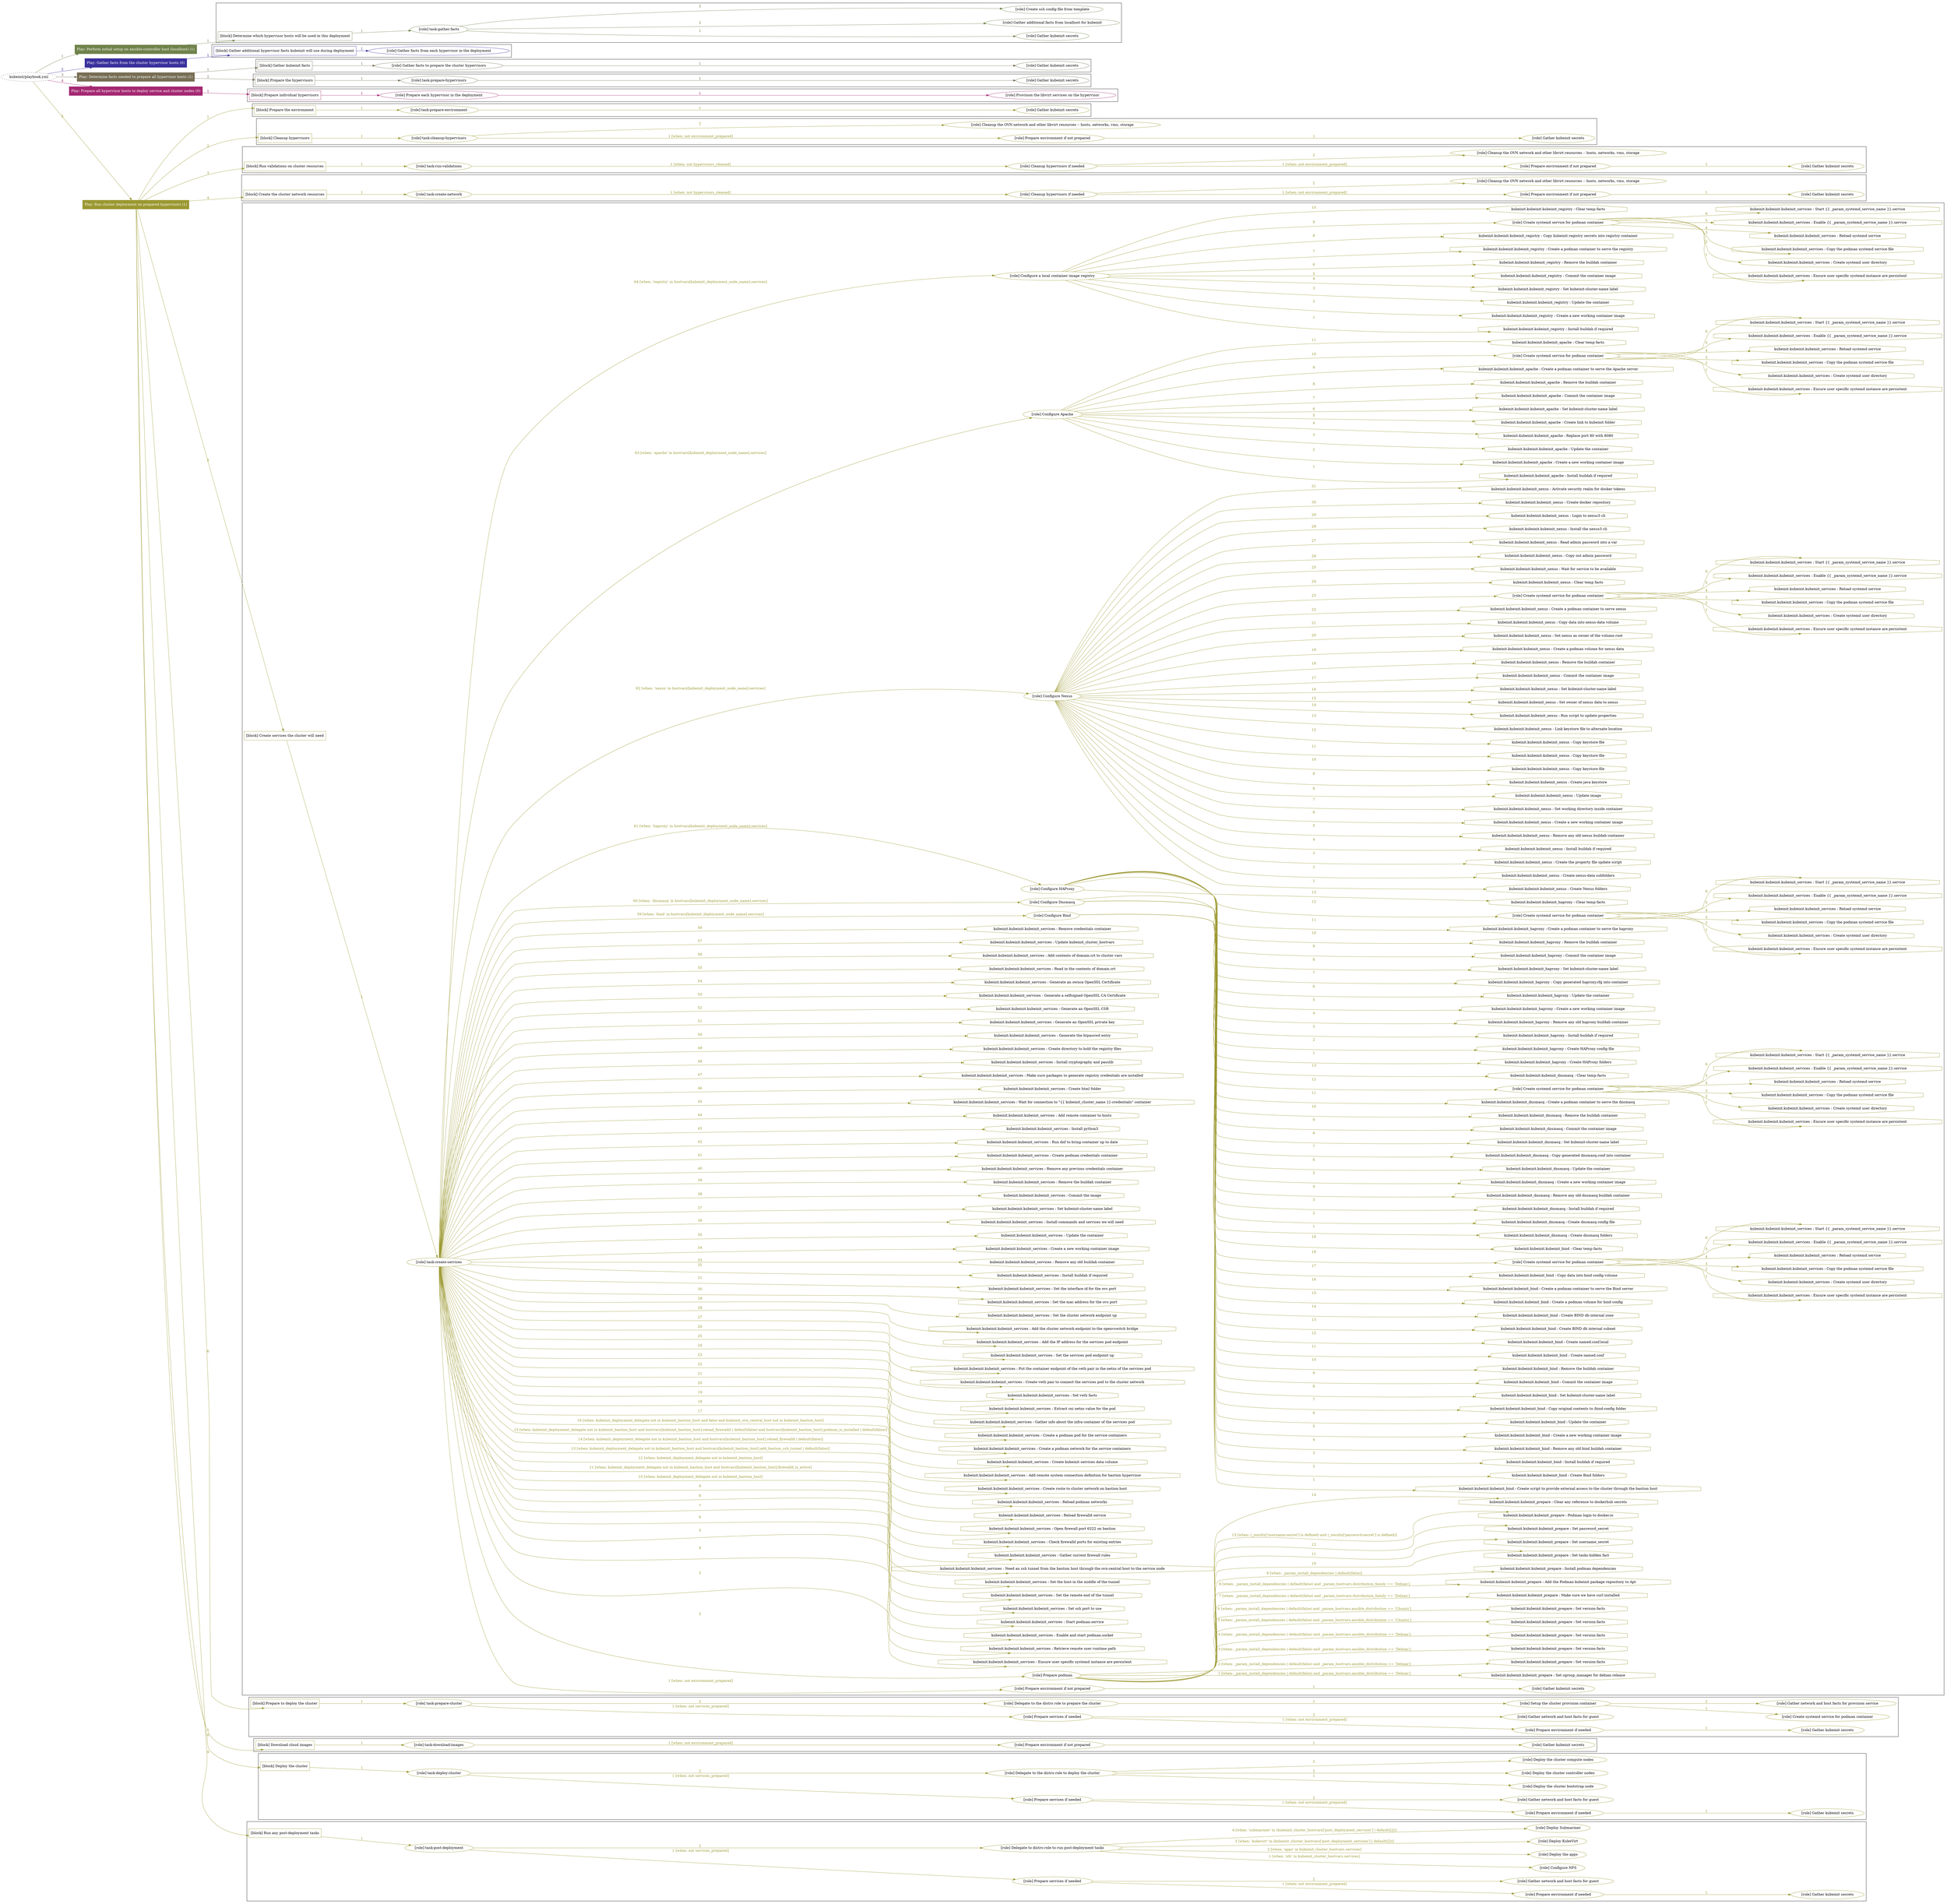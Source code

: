 digraph {
	graph [concentrate=true ordering=in rankdir=LR ratio=fill]
	edge [esep=5 sep=10]
	"kubeinit/playbook.yml" [URL="/home/runner/work/kubeinit/kubeinit/kubeinit/playbook.yml" id=playbook_64912ad5 style=dotted]
	"kubeinit/playbook.yml" -> play_1675df26 [label="1 " color="#6f824a" fontcolor="#6f824a" id=edge_1c8178be labeltooltip="1 " tooltip="1 "]
	subgraph "Play: Perform initial setup on ansible-controller host (localhost) (1)" {
		play_1675df26 [label="Play: Perform initial setup on ansible-controller host (localhost) (1)" URL="/home/runner/work/kubeinit/kubeinit/kubeinit/playbook.yml" color="#6f824a" fontcolor="#ffffff" id=play_1675df26 shape=box style=filled tooltip=localhost]
		play_1675df26 -> block_b956a887 [label=1 color="#6f824a" fontcolor="#6f824a" id=edge_1756bca5 labeltooltip=1 tooltip=1]
		subgraph cluster_block_b956a887 {
			block_b956a887 [label="[block] Determine which hypervisor hosts will be used in this deployment" URL="/home/runner/work/kubeinit/kubeinit/kubeinit/playbook.yml" color="#6f824a" id=block_b956a887 labeltooltip="Determine which hypervisor hosts will be used in this deployment" shape=box tooltip="Determine which hypervisor hosts will be used in this deployment"]
			block_b956a887 -> role_bcb087c9 [label="1 " color="#6f824a" fontcolor="#6f824a" id=edge_7bde707b labeltooltip="1 " tooltip="1 "]
			subgraph "task-gather-facts" {
				role_bcb087c9 [label="[role] task-gather-facts" URL="/home/runner/work/kubeinit/kubeinit/kubeinit/playbook.yml" color="#6f824a" id=role_bcb087c9 tooltip="task-gather-facts"]
				role_bcb087c9 -> role_0526a58f [label="1 " color="#6f824a" fontcolor="#6f824a" id=edge_62230d19 labeltooltip="1 " tooltip="1 "]
				subgraph "Gather kubeinit secrets" {
					role_0526a58f [label="[role] Gather kubeinit secrets" URL="/home/runner/.ansible/collections/ansible_collections/kubeinit/kubeinit/roles/kubeinit_prepare/tasks/build_hypervisors_group.yml" color="#6f824a" id=role_0526a58f tooltip="Gather kubeinit secrets"]
				}
				role_bcb087c9 -> role_d6d0aa51 [label="2 " color="#6f824a" fontcolor="#6f824a" id=edge_7da08238 labeltooltip="2 " tooltip="2 "]
				subgraph "Gather additional facts from localhost for kubeinit" {
					role_d6d0aa51 [label="[role] Gather additional facts from localhost for kubeinit" URL="/home/runner/.ansible/collections/ansible_collections/kubeinit/kubeinit/roles/kubeinit_prepare/tasks/build_hypervisors_group.yml" color="#6f824a" id=role_d6d0aa51 tooltip="Gather additional facts from localhost for kubeinit"]
				}
				role_bcb087c9 -> role_5492b425 [label="3 " color="#6f824a" fontcolor="#6f824a" id=edge_8699ec05 labeltooltip="3 " tooltip="3 "]
				subgraph "Create ssh config file from template" {
					role_5492b425 [label="[role] Create ssh config file from template" URL="/home/runner/.ansible/collections/ansible_collections/kubeinit/kubeinit/roles/kubeinit_prepare/tasks/build_hypervisors_group.yml" color="#6f824a" id=role_5492b425 tooltip="Create ssh config file from template"]
				}
			}
		}
	}
	"kubeinit/playbook.yml" -> play_b28d85a2 [label="2 " color="#39309c" fontcolor="#39309c" id=edge_21bacb57 labeltooltip="2 " tooltip="2 "]
	subgraph "Play: Gather facts from the cluster hypervisor hosts (0)" {
		play_b28d85a2 [label="Play: Gather facts from the cluster hypervisor hosts (0)" URL="/home/runner/work/kubeinit/kubeinit/kubeinit/playbook.yml" color="#39309c" fontcolor="#ffffff" id=play_b28d85a2 shape=box style=filled tooltip="Play: Gather facts from the cluster hypervisor hosts (0)"]
		play_b28d85a2 -> block_803d0026 [label=1 color="#39309c" fontcolor="#39309c" id=edge_be94b898 labeltooltip=1 tooltip=1]
		subgraph cluster_block_803d0026 {
			block_803d0026 [label="[block] Gather additional hypervisor facts kubeinit will use during deployment" URL="/home/runner/work/kubeinit/kubeinit/kubeinit/playbook.yml" color="#39309c" id=block_803d0026 labeltooltip="Gather additional hypervisor facts kubeinit will use during deployment" shape=box tooltip="Gather additional hypervisor facts kubeinit will use during deployment"]
			block_803d0026 -> role_6a992c28 [label="1 " color="#39309c" fontcolor="#39309c" id=edge_679236f6 labeltooltip="1 " tooltip="1 "]
			subgraph "Gather facts from each hypervisor in the deployment" {
				role_6a992c28 [label="[role] Gather facts from each hypervisor in the deployment" URL="/home/runner/work/kubeinit/kubeinit/kubeinit/playbook.yml" color="#39309c" id=role_6a992c28 tooltip="Gather facts from each hypervisor in the deployment"]
			}
		}
	}
	"kubeinit/playbook.yml" -> play_87612b9e [label="3 " color="#776e55" fontcolor="#776e55" id=edge_15671e67 labeltooltip="3 " tooltip="3 "]
	subgraph "Play: Determine facts needed to prepare all hypervisor hosts (1)" {
		play_87612b9e [label="Play: Determine facts needed to prepare all hypervisor hosts (1)" URL="/home/runner/work/kubeinit/kubeinit/kubeinit/playbook.yml" color="#776e55" fontcolor="#ffffff" id=play_87612b9e shape=box style=filled tooltip=localhost]
		play_87612b9e -> block_7f96a412 [label=1 color="#776e55" fontcolor="#776e55" id=edge_e721d97e labeltooltip=1 tooltip=1]
		subgraph cluster_block_7f96a412 {
			block_7f96a412 [label="[block] Gather kubeinit facts" URL="/home/runner/work/kubeinit/kubeinit/kubeinit/playbook.yml" color="#776e55" id=block_7f96a412 labeltooltip="Gather kubeinit facts" shape=box tooltip="Gather kubeinit facts"]
			block_7f96a412 -> role_d1726fe4 [label="1 " color="#776e55" fontcolor="#776e55" id=edge_7107f1ac labeltooltip="1 " tooltip="1 "]
			subgraph "Gather facts to prepare the cluster hypervisors" {
				role_d1726fe4 [label="[role] Gather facts to prepare the cluster hypervisors" URL="/home/runner/work/kubeinit/kubeinit/kubeinit/playbook.yml" color="#776e55" id=role_d1726fe4 tooltip="Gather facts to prepare the cluster hypervisors"]
				role_d1726fe4 -> role_11866def [label="1 " color="#776e55" fontcolor="#776e55" id=edge_5eb3a746 labeltooltip="1 " tooltip="1 "]
				subgraph "Gather kubeinit secrets" {
					role_11866def [label="[role] Gather kubeinit secrets" URL="/home/runner/.ansible/collections/ansible_collections/kubeinit/kubeinit/roles/kubeinit_prepare/tasks/gather_kubeinit_facts.yml" color="#776e55" id=role_11866def tooltip="Gather kubeinit secrets"]
				}
			}
		}
		play_87612b9e -> block_a265523b [label=2 color="#776e55" fontcolor="#776e55" id=edge_f578a5fd labeltooltip=2 tooltip=2]
		subgraph cluster_block_a265523b {
			block_a265523b [label="[block] Prepare the hypervisors" URL="/home/runner/work/kubeinit/kubeinit/kubeinit/playbook.yml" color="#776e55" id=block_a265523b labeltooltip="Prepare the hypervisors" shape=box tooltip="Prepare the hypervisors"]
			block_a265523b -> role_04604cee [label="1 " color="#776e55" fontcolor="#776e55" id=edge_0856efb1 labeltooltip="1 " tooltip="1 "]
			subgraph "task-prepare-hypervisors" {
				role_04604cee [label="[role] task-prepare-hypervisors" URL="/home/runner/work/kubeinit/kubeinit/kubeinit/playbook.yml" color="#776e55" id=role_04604cee tooltip="task-prepare-hypervisors"]
				role_04604cee -> role_55d5b1b1 [label="1 " color="#776e55" fontcolor="#776e55" id=edge_14470f19 labeltooltip="1 " tooltip="1 "]
				subgraph "Gather kubeinit secrets" {
					role_55d5b1b1 [label="[role] Gather kubeinit secrets" URL="/home/runner/.ansible/collections/ansible_collections/kubeinit/kubeinit/roles/kubeinit_prepare/tasks/gather_kubeinit_facts.yml" color="#776e55" id=role_55d5b1b1 tooltip="Gather kubeinit secrets"]
				}
			}
		}
	}
	"kubeinit/playbook.yml" -> play_5f202e8b [label="4 " color="#a42872" fontcolor="#a42872" id=edge_325872d2 labeltooltip="4 " tooltip="4 "]
	subgraph "Play: Prepare all hypervisor hosts to deploy service and cluster nodes (0)" {
		play_5f202e8b [label="Play: Prepare all hypervisor hosts to deploy service and cluster nodes (0)" URL="/home/runner/work/kubeinit/kubeinit/kubeinit/playbook.yml" color="#a42872" fontcolor="#ffffff" id=play_5f202e8b shape=box style=filled tooltip="Play: Prepare all hypervisor hosts to deploy service and cluster nodes (0)"]
		play_5f202e8b -> block_85d34566 [label=1 color="#a42872" fontcolor="#a42872" id=edge_1ee338b1 labeltooltip=1 tooltip=1]
		subgraph cluster_block_85d34566 {
			block_85d34566 [label="[block] Prepare individual hypervisors" URL="/home/runner/work/kubeinit/kubeinit/kubeinit/playbook.yml" color="#a42872" id=block_85d34566 labeltooltip="Prepare individual hypervisors" shape=box tooltip="Prepare individual hypervisors"]
			block_85d34566 -> role_36165e7c [label="1 " color="#a42872" fontcolor="#a42872" id=edge_69000be3 labeltooltip="1 " tooltip="1 "]
			subgraph "Prepare each hypervisor in the deployment" {
				role_36165e7c [label="[role] Prepare each hypervisor in the deployment" URL="/home/runner/work/kubeinit/kubeinit/kubeinit/playbook.yml" color="#a42872" id=role_36165e7c tooltip="Prepare each hypervisor in the deployment"]
				role_36165e7c -> role_63ef64fa [label="1 " color="#a42872" fontcolor="#a42872" id=edge_faf4f442 labeltooltip="1 " tooltip="1 "]
				subgraph "Provision the libvirt services on the hypervisor" {
					role_63ef64fa [label="[role] Provision the libvirt services on the hypervisor" URL="/home/runner/.ansible/collections/ansible_collections/kubeinit/kubeinit/roles/kubeinit_prepare/tasks/prepare_hypervisor.yml" color="#a42872" id=role_63ef64fa tooltip="Provision the libvirt services on the hypervisor"]
				}
			}
		}
	}
	"kubeinit/playbook.yml" -> play_1f617c85 [label="5 " color="#9b9831" fontcolor="#9b9831" id=edge_954947fc labeltooltip="5 " tooltip="5 "]
	subgraph "Play: Run cluster deployment on prepared hypervisors (1)" {
		play_1f617c85 [label="Play: Run cluster deployment on prepared hypervisors (1)" URL="/home/runner/work/kubeinit/kubeinit/kubeinit/playbook.yml" color="#9b9831" fontcolor="#ffffff" id=play_1f617c85 shape=box style=filled tooltip=localhost]
		play_1f617c85 -> block_ef899e1b [label=1 color="#9b9831" fontcolor="#9b9831" id=edge_3bb6b7f9 labeltooltip=1 tooltip=1]
		subgraph cluster_block_ef899e1b {
			block_ef899e1b [label="[block] Prepare the environment" URL="/home/runner/work/kubeinit/kubeinit/kubeinit/playbook.yml" color="#9b9831" id=block_ef899e1b labeltooltip="Prepare the environment" shape=box tooltip="Prepare the environment"]
			block_ef899e1b -> role_a8826110 [label="1 " color="#9b9831" fontcolor="#9b9831" id=edge_94dad193 labeltooltip="1 " tooltip="1 "]
			subgraph "task-prepare-environment" {
				role_a8826110 [label="[role] task-prepare-environment" URL="/home/runner/work/kubeinit/kubeinit/kubeinit/playbook.yml" color="#9b9831" id=role_a8826110 tooltip="task-prepare-environment"]
				role_a8826110 -> role_97ccee8b [label="1 " color="#9b9831" fontcolor="#9b9831" id=edge_9798951d labeltooltip="1 " tooltip="1 "]
				subgraph "Gather kubeinit secrets" {
					role_97ccee8b [label="[role] Gather kubeinit secrets" URL="/home/runner/.ansible/collections/ansible_collections/kubeinit/kubeinit/roles/kubeinit_prepare/tasks/gather_kubeinit_facts.yml" color="#9b9831" id=role_97ccee8b tooltip="Gather kubeinit secrets"]
				}
			}
		}
		play_1f617c85 -> block_96e525cf [label=2 color="#9b9831" fontcolor="#9b9831" id=edge_1c4e6718 labeltooltip=2 tooltip=2]
		subgraph cluster_block_96e525cf {
			block_96e525cf [label="[block] Cleanup hypervisors" URL="/home/runner/work/kubeinit/kubeinit/kubeinit/playbook.yml" color="#9b9831" id=block_96e525cf labeltooltip="Cleanup hypervisors" shape=box tooltip="Cleanup hypervisors"]
			block_96e525cf -> role_c7697b88 [label="1 " color="#9b9831" fontcolor="#9b9831" id=edge_66f9af3e labeltooltip="1 " tooltip="1 "]
			subgraph "task-cleanup-hypervisors" {
				role_c7697b88 [label="[role] task-cleanup-hypervisors" URL="/home/runner/work/kubeinit/kubeinit/kubeinit/playbook.yml" color="#9b9831" id=role_c7697b88 tooltip="task-cleanup-hypervisors"]
				role_c7697b88 -> role_4ed882fe [label="1 [when: not environment_prepared]" color="#9b9831" fontcolor="#9b9831" id=edge_5e7ea317 labeltooltip="1 [when: not environment_prepared]" tooltip="1 [when: not environment_prepared]"]
				subgraph "Prepare environment if not prepared" {
					role_4ed882fe [label="[role] Prepare environment if not prepared" URL="/home/runner/.ansible/collections/ansible_collections/kubeinit/kubeinit/roles/kubeinit_prepare/tasks/cleanup_hypervisors.yml" color="#9b9831" id=role_4ed882fe tooltip="Prepare environment if not prepared"]
					role_4ed882fe -> role_301fc799 [label="1 " color="#9b9831" fontcolor="#9b9831" id=edge_7c6f8098 labeltooltip="1 " tooltip="1 "]
					subgraph "Gather kubeinit secrets" {
						role_301fc799 [label="[role] Gather kubeinit secrets" URL="/home/runner/.ansible/collections/ansible_collections/kubeinit/kubeinit/roles/kubeinit_prepare/tasks/gather_kubeinit_facts.yml" color="#9b9831" id=role_301fc799 tooltip="Gather kubeinit secrets"]
					}
				}
				role_c7697b88 -> role_bdebc983 [label="2 " color="#9b9831" fontcolor="#9b9831" id=edge_c3e99414 labeltooltip="2 " tooltip="2 "]
				subgraph "Cleanup the OVN network and other libvirt resources -- hosts, networks, vms, storage" {
					role_bdebc983 [label="[role] Cleanup the OVN network and other libvirt resources -- hosts, networks, vms, storage" URL="/home/runner/.ansible/collections/ansible_collections/kubeinit/kubeinit/roles/kubeinit_prepare/tasks/cleanup_hypervisors.yml" color="#9b9831" id=role_bdebc983 tooltip="Cleanup the OVN network and other libvirt resources -- hosts, networks, vms, storage"]
				}
			}
		}
		play_1f617c85 -> block_e732dd10 [label=3 color="#9b9831" fontcolor="#9b9831" id=edge_904d7b5a labeltooltip=3 tooltip=3]
		subgraph cluster_block_e732dd10 {
			block_e732dd10 [label="[block] Run validations on cluster resources" URL="/home/runner/work/kubeinit/kubeinit/kubeinit/playbook.yml" color="#9b9831" id=block_e732dd10 labeltooltip="Run validations on cluster resources" shape=box tooltip="Run validations on cluster resources"]
			block_e732dd10 -> role_3ecbbb25 [label="1 " color="#9b9831" fontcolor="#9b9831" id=edge_2532f121 labeltooltip="1 " tooltip="1 "]
			subgraph "task-run-validations" {
				role_3ecbbb25 [label="[role] task-run-validations" URL="/home/runner/work/kubeinit/kubeinit/kubeinit/playbook.yml" color="#9b9831" id=role_3ecbbb25 tooltip="task-run-validations"]
				role_3ecbbb25 -> role_cd3e429b [label="1 [when: not hypervisors_cleaned]" color="#9b9831" fontcolor="#9b9831" id=edge_1340c366 labeltooltip="1 [when: not hypervisors_cleaned]" tooltip="1 [when: not hypervisors_cleaned]"]
				subgraph "Cleanup hypervisors if needed" {
					role_cd3e429b [label="[role] Cleanup hypervisors if needed" URL="/home/runner/.ansible/collections/ansible_collections/kubeinit/kubeinit/roles/kubeinit_validations/tasks/main.yml" color="#9b9831" id=role_cd3e429b tooltip="Cleanup hypervisors if needed"]
					role_cd3e429b -> role_b0041522 [label="1 [when: not environment_prepared]" color="#9b9831" fontcolor="#9b9831" id=edge_a05bac0a labeltooltip="1 [when: not environment_prepared]" tooltip="1 [when: not environment_prepared]"]
					subgraph "Prepare environment if not prepared" {
						role_b0041522 [label="[role] Prepare environment if not prepared" URL="/home/runner/.ansible/collections/ansible_collections/kubeinit/kubeinit/roles/kubeinit_prepare/tasks/cleanup_hypervisors.yml" color="#9b9831" id=role_b0041522 tooltip="Prepare environment if not prepared"]
						role_b0041522 -> role_fe723a5e [label="1 " color="#9b9831" fontcolor="#9b9831" id=edge_128011f4 labeltooltip="1 " tooltip="1 "]
						subgraph "Gather kubeinit secrets" {
							role_fe723a5e [label="[role] Gather kubeinit secrets" URL="/home/runner/.ansible/collections/ansible_collections/kubeinit/kubeinit/roles/kubeinit_prepare/tasks/gather_kubeinit_facts.yml" color="#9b9831" id=role_fe723a5e tooltip="Gather kubeinit secrets"]
						}
					}
					role_cd3e429b -> role_088adede [label="2 " color="#9b9831" fontcolor="#9b9831" id=edge_ae666d47 labeltooltip="2 " tooltip="2 "]
					subgraph "Cleanup the OVN network and other libvirt resources -- hosts, networks, vms, storage" {
						role_088adede [label="[role] Cleanup the OVN network and other libvirt resources -- hosts, networks, vms, storage" URL="/home/runner/.ansible/collections/ansible_collections/kubeinit/kubeinit/roles/kubeinit_prepare/tasks/cleanup_hypervisors.yml" color="#9b9831" id=role_088adede tooltip="Cleanup the OVN network and other libvirt resources -- hosts, networks, vms, storage"]
					}
				}
			}
		}
		play_1f617c85 -> block_0250cedc [label=4 color="#9b9831" fontcolor="#9b9831" id=edge_16d917d2 labeltooltip=4 tooltip=4]
		subgraph cluster_block_0250cedc {
			block_0250cedc [label="[block] Create the cluster network resources" URL="/home/runner/work/kubeinit/kubeinit/kubeinit/playbook.yml" color="#9b9831" id=block_0250cedc labeltooltip="Create the cluster network resources" shape=box tooltip="Create the cluster network resources"]
			block_0250cedc -> role_2f91668c [label="1 " color="#9b9831" fontcolor="#9b9831" id=edge_64b06028 labeltooltip="1 " tooltip="1 "]
			subgraph "task-create-network" {
				role_2f91668c [label="[role] task-create-network" URL="/home/runner/work/kubeinit/kubeinit/kubeinit/playbook.yml" color="#9b9831" id=role_2f91668c tooltip="task-create-network"]
				role_2f91668c -> role_267b724b [label="1 [when: not hypervisors_cleaned]" color="#9b9831" fontcolor="#9b9831" id=edge_5b9a8fbd labeltooltip="1 [when: not hypervisors_cleaned]" tooltip="1 [when: not hypervisors_cleaned]"]
				subgraph "Cleanup hypervisors if needed" {
					role_267b724b [label="[role] Cleanup hypervisors if needed" URL="/home/runner/.ansible/collections/ansible_collections/kubeinit/kubeinit/roles/kubeinit_libvirt/tasks/create_network.yml" color="#9b9831" id=role_267b724b tooltip="Cleanup hypervisors if needed"]
					role_267b724b -> role_a4e87619 [label="1 [when: not environment_prepared]" color="#9b9831" fontcolor="#9b9831" id=edge_cae890e5 labeltooltip="1 [when: not environment_prepared]" tooltip="1 [when: not environment_prepared]"]
					subgraph "Prepare environment if not prepared" {
						role_a4e87619 [label="[role] Prepare environment if not prepared" URL="/home/runner/.ansible/collections/ansible_collections/kubeinit/kubeinit/roles/kubeinit_prepare/tasks/cleanup_hypervisors.yml" color="#9b9831" id=role_a4e87619 tooltip="Prepare environment if not prepared"]
						role_a4e87619 -> role_6e39f535 [label="1 " color="#9b9831" fontcolor="#9b9831" id=edge_c323e070 labeltooltip="1 " tooltip="1 "]
						subgraph "Gather kubeinit secrets" {
							role_6e39f535 [label="[role] Gather kubeinit secrets" URL="/home/runner/.ansible/collections/ansible_collections/kubeinit/kubeinit/roles/kubeinit_prepare/tasks/gather_kubeinit_facts.yml" color="#9b9831" id=role_6e39f535 tooltip="Gather kubeinit secrets"]
						}
					}
					role_267b724b -> role_e8ee4e55 [label="2 " color="#9b9831" fontcolor="#9b9831" id=edge_798386c6 labeltooltip="2 " tooltip="2 "]
					subgraph "Cleanup the OVN network and other libvirt resources -- hosts, networks, vms, storage" {
						role_e8ee4e55 [label="[role] Cleanup the OVN network and other libvirt resources -- hosts, networks, vms, storage" URL="/home/runner/.ansible/collections/ansible_collections/kubeinit/kubeinit/roles/kubeinit_prepare/tasks/cleanup_hypervisors.yml" color="#9b9831" id=role_e8ee4e55 tooltip="Cleanup the OVN network and other libvirt resources -- hosts, networks, vms, storage"]
					}
				}
			}
		}
		play_1f617c85 -> block_6a2de2ee [label=5 color="#9b9831" fontcolor="#9b9831" id=edge_42cc173b labeltooltip=5 tooltip=5]
		subgraph cluster_block_6a2de2ee {
			block_6a2de2ee [label="[block] Create services the cluster will need" URL="/home/runner/work/kubeinit/kubeinit/kubeinit/playbook.yml" color="#9b9831" id=block_6a2de2ee labeltooltip="Create services the cluster will need" shape=box tooltip="Create services the cluster will need"]
			block_6a2de2ee -> role_c7e86966 [label="1 " color="#9b9831" fontcolor="#9b9831" id=edge_d54b0544 labeltooltip="1 " tooltip="1 "]
			subgraph "task-create-services" {
				role_c7e86966 [label="[role] task-create-services" URL="/home/runner/work/kubeinit/kubeinit/kubeinit/playbook.yml" color="#9b9831" id=role_c7e86966 tooltip="task-create-services"]
				role_c7e86966 -> role_07f092ec [label="1 [when: not environment_prepared]" color="#9b9831" fontcolor="#9b9831" id=edge_94b2bff4 labeltooltip="1 [when: not environment_prepared]" tooltip="1 [when: not environment_prepared]"]
				subgraph "Prepare environment if not prepared" {
					role_07f092ec [label="[role] Prepare environment if not prepared" URL="/home/runner/.ansible/collections/ansible_collections/kubeinit/kubeinit/roles/kubeinit_services/tasks/main.yml" color="#9b9831" id=role_07f092ec tooltip="Prepare environment if not prepared"]
					role_07f092ec -> role_2b863446 [label="1 " color="#9b9831" fontcolor="#9b9831" id=edge_cc10b3a4 labeltooltip="1 " tooltip="1 "]
					subgraph "Gather kubeinit secrets" {
						role_2b863446 [label="[role] Gather kubeinit secrets" URL="/home/runner/.ansible/collections/ansible_collections/kubeinit/kubeinit/roles/kubeinit_prepare/tasks/gather_kubeinit_facts.yml" color="#9b9831" id=role_2b863446 tooltip="Gather kubeinit secrets"]
					}
				}
				role_c7e86966 -> role_c2d543f1 [label="2 " color="#9b9831" fontcolor="#9b9831" id=edge_f9fb6f9e labeltooltip="2 " tooltip="2 "]
				subgraph "Prepare podman" {
					role_c2d543f1 [label="[role] Prepare podman" URL="/home/runner/.ansible/collections/ansible_collections/kubeinit/kubeinit/roles/kubeinit_services/tasks/00_create_service_pod.yml" color="#9b9831" id=role_c2d543f1 tooltip="Prepare podman"]
					task_fc10046b [label="kubeinit.kubeinit.kubeinit_prepare : Set cgroup_manager for debian release" URL="/home/runner/.ansible/collections/ansible_collections/kubeinit/kubeinit/roles/kubeinit_prepare/tasks/prepare_podman.yml" color="#9b9831" id=task_fc10046b shape=octagon tooltip="kubeinit.kubeinit.kubeinit_prepare : Set cgroup_manager for debian release"]
					role_c2d543f1 -> task_fc10046b [label="1 [when: _param_install_dependencies | default(false) and _param_hostvars.ansible_distribution == 'Debian']" color="#9b9831" fontcolor="#9b9831" id=edge_67223a6d labeltooltip="1 [when: _param_install_dependencies | default(false) and _param_hostvars.ansible_distribution == 'Debian']" tooltip="1 [when: _param_install_dependencies | default(false) and _param_hostvars.ansible_distribution == 'Debian']"]
					task_1fb897ea [label="kubeinit.kubeinit.kubeinit_prepare : Set version facts" URL="/home/runner/.ansible/collections/ansible_collections/kubeinit/kubeinit/roles/kubeinit_prepare/tasks/prepare_podman.yml" color="#9b9831" id=task_1fb897ea shape=octagon tooltip="kubeinit.kubeinit.kubeinit_prepare : Set version facts"]
					role_c2d543f1 -> task_1fb897ea [label="2 [when: _param_install_dependencies | default(false) and _param_hostvars.ansible_distribution == 'Debian']" color="#9b9831" fontcolor="#9b9831" id=edge_e2dc6c75 labeltooltip="2 [when: _param_install_dependencies | default(false) and _param_hostvars.ansible_distribution == 'Debian']" tooltip="2 [when: _param_install_dependencies | default(false) and _param_hostvars.ansible_distribution == 'Debian']"]
					task_b1c4483f [label="kubeinit.kubeinit.kubeinit_prepare : Set version facts" URL="/home/runner/.ansible/collections/ansible_collections/kubeinit/kubeinit/roles/kubeinit_prepare/tasks/prepare_podman.yml" color="#9b9831" id=task_b1c4483f shape=octagon tooltip="kubeinit.kubeinit.kubeinit_prepare : Set version facts"]
					role_c2d543f1 -> task_b1c4483f [label="3 [when: _param_install_dependencies | default(false) and _param_hostvars.ansible_distribution == 'Debian']" color="#9b9831" fontcolor="#9b9831" id=edge_0b57cfdf labeltooltip="3 [when: _param_install_dependencies | default(false) and _param_hostvars.ansible_distribution == 'Debian']" tooltip="3 [when: _param_install_dependencies | default(false) and _param_hostvars.ansible_distribution == 'Debian']"]
					task_16b52032 [label="kubeinit.kubeinit.kubeinit_prepare : Set version facts" URL="/home/runner/.ansible/collections/ansible_collections/kubeinit/kubeinit/roles/kubeinit_prepare/tasks/prepare_podman.yml" color="#9b9831" id=task_16b52032 shape=octagon tooltip="kubeinit.kubeinit.kubeinit_prepare : Set version facts"]
					role_c2d543f1 -> task_16b52032 [label="4 [when: _param_install_dependencies | default(false) and _param_hostvars.ansible_distribution == 'Debian']" color="#9b9831" fontcolor="#9b9831" id=edge_2458bfce labeltooltip="4 [when: _param_install_dependencies | default(false) and _param_hostvars.ansible_distribution == 'Debian']" tooltip="4 [when: _param_install_dependencies | default(false) and _param_hostvars.ansible_distribution == 'Debian']"]
					task_d9f99fd9 [label="kubeinit.kubeinit.kubeinit_prepare : Set version facts" URL="/home/runner/.ansible/collections/ansible_collections/kubeinit/kubeinit/roles/kubeinit_prepare/tasks/prepare_podman.yml" color="#9b9831" id=task_d9f99fd9 shape=octagon tooltip="kubeinit.kubeinit.kubeinit_prepare : Set version facts"]
					role_c2d543f1 -> task_d9f99fd9 [label="5 [when: _param_install_dependencies | default(false) and _param_hostvars.ansible_distribution == 'Ubuntu']" color="#9b9831" fontcolor="#9b9831" id=edge_414ea832 labeltooltip="5 [when: _param_install_dependencies | default(false) and _param_hostvars.ansible_distribution == 'Ubuntu']" tooltip="5 [when: _param_install_dependencies | default(false) and _param_hostvars.ansible_distribution == 'Ubuntu']"]
					task_4791ed6d [label="kubeinit.kubeinit.kubeinit_prepare : Set version facts" URL="/home/runner/.ansible/collections/ansible_collections/kubeinit/kubeinit/roles/kubeinit_prepare/tasks/prepare_podman.yml" color="#9b9831" id=task_4791ed6d shape=octagon tooltip="kubeinit.kubeinit.kubeinit_prepare : Set version facts"]
					role_c2d543f1 -> task_4791ed6d [label="6 [when: _param_install_dependencies | default(false) and _param_hostvars.ansible_distribution == 'Ubuntu']" color="#9b9831" fontcolor="#9b9831" id=edge_25a68a04 labeltooltip="6 [when: _param_install_dependencies | default(false) and _param_hostvars.ansible_distribution == 'Ubuntu']" tooltip="6 [when: _param_install_dependencies | default(false) and _param_hostvars.ansible_distribution == 'Ubuntu']"]
					task_ec329534 [label="kubeinit.kubeinit.kubeinit_prepare : Make sure we have curl installed" URL="/home/runner/.ansible/collections/ansible_collections/kubeinit/kubeinit/roles/kubeinit_prepare/tasks/prepare_podman.yml" color="#9b9831" id=task_ec329534 shape=octagon tooltip="kubeinit.kubeinit.kubeinit_prepare : Make sure we have curl installed"]
					role_c2d543f1 -> task_ec329534 [label="7 [when: _param_install_dependencies | default(false) and _param_hostvars.distribution_family == 'Debian']" color="#9b9831" fontcolor="#9b9831" id=edge_5c88bcef labeltooltip="7 [when: _param_install_dependencies | default(false) and _param_hostvars.distribution_family == 'Debian']" tooltip="7 [when: _param_install_dependencies | default(false) and _param_hostvars.distribution_family == 'Debian']"]
					task_ceaa767c [label="kubeinit.kubeinit.kubeinit_prepare : Add the Podman kubeinit package repository to Apt" URL="/home/runner/.ansible/collections/ansible_collections/kubeinit/kubeinit/roles/kubeinit_prepare/tasks/prepare_podman.yml" color="#9b9831" id=task_ceaa767c shape=octagon tooltip="kubeinit.kubeinit.kubeinit_prepare : Add the Podman kubeinit package repository to Apt"]
					role_c2d543f1 -> task_ceaa767c [label="8 [when: _param_install_dependencies | default(false) and _param_hostvars.distribution_family == 'Debian']" color="#9b9831" fontcolor="#9b9831" id=edge_88a99904 labeltooltip="8 [when: _param_install_dependencies | default(false) and _param_hostvars.distribution_family == 'Debian']" tooltip="8 [when: _param_install_dependencies | default(false) and _param_hostvars.distribution_family == 'Debian']"]
					task_ada9480d [label="kubeinit.kubeinit.kubeinit_prepare : Install podman dependencies" URL="/home/runner/.ansible/collections/ansible_collections/kubeinit/kubeinit/roles/kubeinit_prepare/tasks/prepare_podman.yml" color="#9b9831" id=task_ada9480d shape=octagon tooltip="kubeinit.kubeinit.kubeinit_prepare : Install podman dependencies"]
					role_c2d543f1 -> task_ada9480d [label="9 [when: _param_install_dependencies | default(false)]" color="#9b9831" fontcolor="#9b9831" id=edge_06c0a002 labeltooltip="9 [when: _param_install_dependencies | default(false)]" tooltip="9 [when: _param_install_dependencies | default(false)]"]
					task_b7213def [label="kubeinit.kubeinit.kubeinit_prepare : Set tasks-hidden fact" URL="/home/runner/.ansible/collections/ansible_collections/kubeinit/kubeinit/roles/kubeinit_prepare/tasks/prepare_podman.yml" color="#9b9831" id=task_b7213def shape=octagon tooltip="kubeinit.kubeinit.kubeinit_prepare : Set tasks-hidden fact"]
					role_c2d543f1 -> task_b7213def [label="10 " color="#9b9831" fontcolor="#9b9831" id=edge_c79507e2 labeltooltip="10 " tooltip="10 "]
					task_1783244d [label="kubeinit.kubeinit.kubeinit_prepare : Set username_secret" URL="/home/runner/.ansible/collections/ansible_collections/kubeinit/kubeinit/roles/kubeinit_prepare/tasks/prepare_podman.yml" color="#9b9831" id=task_1783244d shape=octagon tooltip="kubeinit.kubeinit.kubeinit_prepare : Set username_secret"]
					role_c2d543f1 -> task_1783244d [label="11 " color="#9b9831" fontcolor="#9b9831" id=edge_46c9f373 labeltooltip="11 " tooltip="11 "]
					task_f139add9 [label="kubeinit.kubeinit.kubeinit_prepare : Set password_secret" URL="/home/runner/.ansible/collections/ansible_collections/kubeinit/kubeinit/roles/kubeinit_prepare/tasks/prepare_podman.yml" color="#9b9831" id=task_f139add9 shape=octagon tooltip="kubeinit.kubeinit.kubeinit_prepare : Set password_secret"]
					role_c2d543f1 -> task_f139add9 [label="12 " color="#9b9831" fontcolor="#9b9831" id=edge_f27dad08 labeltooltip="12 " tooltip="12 "]
					task_36e6062d [label="kubeinit.kubeinit.kubeinit_prepare : Podman login to docker.io" URL="/home/runner/.ansible/collections/ansible_collections/kubeinit/kubeinit/roles/kubeinit_prepare/tasks/prepare_podman.yml" color="#9b9831" id=task_36e6062d shape=octagon tooltip="kubeinit.kubeinit.kubeinit_prepare : Podman login to docker.io"]
					role_c2d543f1 -> task_36e6062d [label="13 [when: (_results['username-secret'] is defined) and (_results['password-secret'] is defined)]" color="#9b9831" fontcolor="#9b9831" id=edge_4a8735bb labeltooltip="13 [when: (_results['username-secret'] is defined) and (_results['password-secret'] is defined)]" tooltip="13 [when: (_results['username-secret'] is defined) and (_results['password-secret'] is defined)]"]
					task_a38ca642 [label="kubeinit.kubeinit.kubeinit_prepare : Clear any reference to dockerhub secrets" URL="/home/runner/.ansible/collections/ansible_collections/kubeinit/kubeinit/roles/kubeinit_prepare/tasks/prepare_podman.yml" color="#9b9831" id=task_a38ca642 shape=octagon tooltip="kubeinit.kubeinit.kubeinit_prepare : Clear any reference to dockerhub secrets"]
					role_c2d543f1 -> task_a38ca642 [label="14 " color="#9b9831" fontcolor="#9b9831" id=edge_8051d4be labeltooltip="14 " tooltip="14 "]
				}
				task_83aaa0ff [label="kubeinit.kubeinit.kubeinit_services : Ensure user specific systemd instance are persistent" URL="/home/runner/.ansible/collections/ansible_collections/kubeinit/kubeinit/roles/kubeinit_services/tasks/00_create_service_pod.yml" color="#9b9831" id=task_83aaa0ff shape=octagon tooltip="kubeinit.kubeinit.kubeinit_services : Ensure user specific systemd instance are persistent"]
				role_c7e86966 -> task_83aaa0ff [label="3 " color="#9b9831" fontcolor="#9b9831" id=edge_95e35cff labeltooltip="3 " tooltip="3 "]
				task_6d61703f [label="kubeinit.kubeinit.kubeinit_services : Retrieve remote user runtime path" URL="/home/runner/.ansible/collections/ansible_collections/kubeinit/kubeinit/roles/kubeinit_services/tasks/00_create_service_pod.yml" color="#9b9831" id=task_6d61703f shape=octagon tooltip="kubeinit.kubeinit.kubeinit_services : Retrieve remote user runtime path"]
				role_c7e86966 -> task_6d61703f [label="4 " color="#9b9831" fontcolor="#9b9831" id=edge_1d215db7 labeltooltip="4 " tooltip="4 "]
				task_f2d74b99 [label="kubeinit.kubeinit.kubeinit_services : Enable and start podman.socket" URL="/home/runner/.ansible/collections/ansible_collections/kubeinit/kubeinit/roles/kubeinit_services/tasks/00_create_service_pod.yml" color="#9b9831" id=task_f2d74b99 shape=octagon tooltip="kubeinit.kubeinit.kubeinit_services : Enable and start podman.socket"]
				role_c7e86966 -> task_f2d74b99 [label="5 " color="#9b9831" fontcolor="#9b9831" id=edge_f13426af labeltooltip="5 " tooltip="5 "]
				task_7285cfb4 [label="kubeinit.kubeinit.kubeinit_services : Start podman.service" URL="/home/runner/.ansible/collections/ansible_collections/kubeinit/kubeinit/roles/kubeinit_services/tasks/00_create_service_pod.yml" color="#9b9831" id=task_7285cfb4 shape=octagon tooltip="kubeinit.kubeinit.kubeinit_services : Start podman.service"]
				role_c7e86966 -> task_7285cfb4 [label="6 " color="#9b9831" fontcolor="#9b9831" id=edge_9541bf79 labeltooltip="6 " tooltip="6 "]
				task_a4252931 [label="kubeinit.kubeinit.kubeinit_services : Set ssh port to use" URL="/home/runner/.ansible/collections/ansible_collections/kubeinit/kubeinit/roles/kubeinit_services/tasks/00_create_service_pod.yml" color="#9b9831" id=task_a4252931 shape=octagon tooltip="kubeinit.kubeinit.kubeinit_services : Set ssh port to use"]
				role_c7e86966 -> task_a4252931 [label="7 " color="#9b9831" fontcolor="#9b9831" id=edge_cb802e6a labeltooltip="7 " tooltip="7 "]
				task_4fd8d71c [label="kubeinit.kubeinit.kubeinit_services : Set the remote end of the tunnel" URL="/home/runner/.ansible/collections/ansible_collections/kubeinit/kubeinit/roles/kubeinit_services/tasks/00_create_service_pod.yml" color="#9b9831" id=task_4fd8d71c shape=octagon tooltip="kubeinit.kubeinit.kubeinit_services : Set the remote end of the tunnel"]
				role_c7e86966 -> task_4fd8d71c [label="8 " color="#9b9831" fontcolor="#9b9831" id=edge_f74bc3fc labeltooltip="8 " tooltip="8 "]
				task_e4187671 [label="kubeinit.kubeinit.kubeinit_services : Set the host in the middle of the tunnel" URL="/home/runner/.ansible/collections/ansible_collections/kubeinit/kubeinit/roles/kubeinit_services/tasks/00_create_service_pod.yml" color="#9b9831" id=task_e4187671 shape=octagon tooltip="kubeinit.kubeinit.kubeinit_services : Set the host in the middle of the tunnel"]
				role_c7e86966 -> task_e4187671 [label="9 " color="#9b9831" fontcolor="#9b9831" id=edge_aa31aa26 labeltooltip="9 " tooltip="9 "]
				task_93657dd7 [label="kubeinit.kubeinit.kubeinit_services : Need an ssh tunnel from the bastion host through the ovn-central host to the service node" URL="/home/runner/.ansible/collections/ansible_collections/kubeinit/kubeinit/roles/kubeinit_services/tasks/00_create_service_pod.yml" color="#9b9831" id=task_93657dd7 shape=octagon tooltip="kubeinit.kubeinit.kubeinit_services : Need an ssh tunnel from the bastion host through the ovn-central host to the service node"]
				role_c7e86966 -> task_93657dd7 [label="10 [when: kubeinit_deployment_delegate not in kubeinit_bastion_host]" color="#9b9831" fontcolor="#9b9831" id=edge_424e30e8 labeltooltip="10 [when: kubeinit_deployment_delegate not in kubeinit_bastion_host]" tooltip="10 [when: kubeinit_deployment_delegate not in kubeinit_bastion_host]"]
				task_5cc5a325 [label="kubeinit.kubeinit.kubeinit_services : Gather current firewall rules" URL="/home/runner/.ansible/collections/ansible_collections/kubeinit/kubeinit/roles/kubeinit_services/tasks/00_create_service_pod.yml" color="#9b9831" id=task_5cc5a325 shape=octagon tooltip="kubeinit.kubeinit.kubeinit_services : Gather current firewall rules"]
				role_c7e86966 -> task_5cc5a325 [label="11 [when: kubeinit_deployment_delegate not in kubeinit_bastion_host and hostvars[kubeinit_bastion_host].firewalld_is_active]" color="#9b9831" fontcolor="#9b9831" id=edge_8d1f8ac0 labeltooltip="11 [when: kubeinit_deployment_delegate not in kubeinit_bastion_host and hostvars[kubeinit_bastion_host].firewalld_is_active]" tooltip="11 [when: kubeinit_deployment_delegate not in kubeinit_bastion_host and hostvars[kubeinit_bastion_host].firewalld_is_active]"]
				task_b5f6aefe [label="kubeinit.kubeinit.kubeinit_services : Check firewalld ports for existing entries" URL="/home/runner/.ansible/collections/ansible_collections/kubeinit/kubeinit/roles/kubeinit_services/tasks/00_create_service_pod.yml" color="#9b9831" id=task_b5f6aefe shape=octagon tooltip="kubeinit.kubeinit.kubeinit_services : Check firewalld ports for existing entries"]
				role_c7e86966 -> task_b5f6aefe [label="12 [when: kubeinit_deployment_delegate not in kubeinit_bastion_host]" color="#9b9831" fontcolor="#9b9831" id=edge_9c2527c9 labeltooltip="12 [when: kubeinit_deployment_delegate not in kubeinit_bastion_host]" tooltip="12 [when: kubeinit_deployment_delegate not in kubeinit_bastion_host]"]
				task_5e1cd641 [label="kubeinit.kubeinit.kubeinit_services : Open firewall port 6222 on bastion" URL="/home/runner/.ansible/collections/ansible_collections/kubeinit/kubeinit/roles/kubeinit_services/tasks/00_create_service_pod.yml" color="#9b9831" id=task_5e1cd641 shape=octagon tooltip="kubeinit.kubeinit.kubeinit_services : Open firewall port 6222 on bastion"]
				role_c7e86966 -> task_5e1cd641 [label="13 [when: kubeinit_deployment_delegate not in kubeinit_bastion_host and hostvars[kubeinit_bastion_host].add_bastion_ssh_tunnel | default(false)]" color="#9b9831" fontcolor="#9b9831" id=edge_9fc19422 labeltooltip="13 [when: kubeinit_deployment_delegate not in kubeinit_bastion_host and hostvars[kubeinit_bastion_host].add_bastion_ssh_tunnel | default(false)]" tooltip="13 [when: kubeinit_deployment_delegate not in kubeinit_bastion_host and hostvars[kubeinit_bastion_host].add_bastion_ssh_tunnel | default(false)]"]
				task_d3b5152a [label="kubeinit.kubeinit.kubeinit_services : Reload firewalld service" URL="/home/runner/.ansible/collections/ansible_collections/kubeinit/kubeinit/roles/kubeinit_services/tasks/00_create_service_pod.yml" color="#9b9831" id=task_d3b5152a shape=octagon tooltip="kubeinit.kubeinit.kubeinit_services : Reload firewalld service"]
				role_c7e86966 -> task_d3b5152a [label="14 [when: kubeinit_deployment_delegate not in kubeinit_bastion_host and hostvars[kubeinit_bastion_host].reload_firewalld | default(false)]" color="#9b9831" fontcolor="#9b9831" id=edge_24d45cda labeltooltip="14 [when: kubeinit_deployment_delegate not in kubeinit_bastion_host and hostvars[kubeinit_bastion_host].reload_firewalld | default(false)]" tooltip="14 [when: kubeinit_deployment_delegate not in kubeinit_bastion_host and hostvars[kubeinit_bastion_host].reload_firewalld | default(false)]"]
				task_0fe24c48 [label="kubeinit.kubeinit.kubeinit_services : Reload podman networks" URL="/home/runner/.ansible/collections/ansible_collections/kubeinit/kubeinit/roles/kubeinit_services/tasks/00_create_service_pod.yml" color="#9b9831" id=task_0fe24c48 shape=octagon tooltip="kubeinit.kubeinit.kubeinit_services : Reload podman networks"]
				role_c7e86966 -> task_0fe24c48 [label="15 [when: kubeinit_deployment_delegate not in kubeinit_bastion_host and hostvars[kubeinit_bastion_host].reload_firewalld | default(false) and hostvars[kubeinit_bastion_host].podman_is_installed | default(false)]" color="#9b9831" fontcolor="#9b9831" id=edge_74fe26c7 labeltooltip="15 [when: kubeinit_deployment_delegate not in kubeinit_bastion_host and hostvars[kubeinit_bastion_host].reload_firewalld | default(false) and hostvars[kubeinit_bastion_host].podman_is_installed | default(false)]" tooltip="15 [when: kubeinit_deployment_delegate not in kubeinit_bastion_host and hostvars[kubeinit_bastion_host].reload_firewalld | default(false) and hostvars[kubeinit_bastion_host].podman_is_installed | default(false)]"]
				task_0f35903b [label="kubeinit.kubeinit.kubeinit_services : Create route to cluster network on bastion host" URL="/home/runner/.ansible/collections/ansible_collections/kubeinit/kubeinit/roles/kubeinit_services/tasks/00_create_service_pod.yml" color="#9b9831" id=task_0f35903b shape=octagon tooltip="kubeinit.kubeinit.kubeinit_services : Create route to cluster network on bastion host"]
				role_c7e86966 -> task_0f35903b [label="16 [when: kubeinit_deployment_delegate not in kubeinit_bastion_host and false and kubeinit_ovn_central_host not in kubeinit_bastion_host]" color="#9b9831" fontcolor="#9b9831" id=edge_caa56aed labeltooltip="16 [when: kubeinit_deployment_delegate not in kubeinit_bastion_host and false and kubeinit_ovn_central_host not in kubeinit_bastion_host]" tooltip="16 [when: kubeinit_deployment_delegate not in kubeinit_bastion_host and false and kubeinit_ovn_central_host not in kubeinit_bastion_host]"]
				task_c4b3b2ee [label="kubeinit.kubeinit.kubeinit_services : Add remote system connection definition for bastion hypervisor" URL="/home/runner/.ansible/collections/ansible_collections/kubeinit/kubeinit/roles/kubeinit_services/tasks/00_create_service_pod.yml" color="#9b9831" id=task_c4b3b2ee shape=octagon tooltip="kubeinit.kubeinit.kubeinit_services : Add remote system connection definition for bastion hypervisor"]
				role_c7e86966 -> task_c4b3b2ee [label="17 " color="#9b9831" fontcolor="#9b9831" id=edge_add91ca8 labeltooltip="17 " tooltip="17 "]
				task_a6ba2bba [label="kubeinit.kubeinit.kubeinit_services : Create kubeinit services data volume" URL="/home/runner/.ansible/collections/ansible_collections/kubeinit/kubeinit/roles/kubeinit_services/tasks/00_create_service_pod.yml" color="#9b9831" id=task_a6ba2bba shape=octagon tooltip="kubeinit.kubeinit.kubeinit_services : Create kubeinit services data volume"]
				role_c7e86966 -> task_a6ba2bba [label="18 " color="#9b9831" fontcolor="#9b9831" id=edge_6671e1b0 labeltooltip="18 " tooltip="18 "]
				task_87d2f3ff [label="kubeinit.kubeinit.kubeinit_services : Create a podman network for the service containers" URL="/home/runner/.ansible/collections/ansible_collections/kubeinit/kubeinit/roles/kubeinit_services/tasks/00_create_service_pod.yml" color="#9b9831" id=task_87d2f3ff shape=octagon tooltip="kubeinit.kubeinit.kubeinit_services : Create a podman network for the service containers"]
				role_c7e86966 -> task_87d2f3ff [label="19 " color="#9b9831" fontcolor="#9b9831" id=edge_c49d9a02 labeltooltip="19 " tooltip="19 "]
				task_eea96d09 [label="kubeinit.kubeinit.kubeinit_services : Create a podman pod for the service containers" URL="/home/runner/.ansible/collections/ansible_collections/kubeinit/kubeinit/roles/kubeinit_services/tasks/00_create_service_pod.yml" color="#9b9831" id=task_eea96d09 shape=octagon tooltip="kubeinit.kubeinit.kubeinit_services : Create a podman pod for the service containers"]
				role_c7e86966 -> task_eea96d09 [label="20 " color="#9b9831" fontcolor="#9b9831" id=edge_61b5599c labeltooltip="20 " tooltip="20 "]
				task_ddc2959e [label="kubeinit.kubeinit.kubeinit_services : Gather info about the infra container of the services pod" URL="/home/runner/.ansible/collections/ansible_collections/kubeinit/kubeinit/roles/kubeinit_services/tasks/00_create_service_pod.yml" color="#9b9831" id=task_ddc2959e shape=octagon tooltip="kubeinit.kubeinit.kubeinit_services : Gather info about the infra container of the services pod"]
				role_c7e86966 -> task_ddc2959e [label="21 " color="#9b9831" fontcolor="#9b9831" id=edge_fe79bb55 labeltooltip="21 " tooltip="21 "]
				task_3073af32 [label="kubeinit.kubeinit.kubeinit_services : Extract cni netns value for the pod" URL="/home/runner/.ansible/collections/ansible_collections/kubeinit/kubeinit/roles/kubeinit_services/tasks/00_create_service_pod.yml" color="#9b9831" id=task_3073af32 shape=octagon tooltip="kubeinit.kubeinit.kubeinit_services : Extract cni netns value for the pod"]
				role_c7e86966 -> task_3073af32 [label="22 " color="#9b9831" fontcolor="#9b9831" id=edge_d835b613 labeltooltip="22 " tooltip="22 "]
				task_bcbb6aed [label="kubeinit.kubeinit.kubeinit_services : Set veth facts" URL="/home/runner/.ansible/collections/ansible_collections/kubeinit/kubeinit/roles/kubeinit_services/tasks/00_create_service_pod.yml" color="#9b9831" id=task_bcbb6aed shape=octagon tooltip="kubeinit.kubeinit.kubeinit_services : Set veth facts"]
				role_c7e86966 -> task_bcbb6aed [label="23 " color="#9b9831" fontcolor="#9b9831" id=edge_24ede4f2 labeltooltip="23 " tooltip="23 "]
				task_73e84b86 [label="kubeinit.kubeinit.kubeinit_services : Create veth pair to connect the services pod to the cluster network" URL="/home/runner/.ansible/collections/ansible_collections/kubeinit/kubeinit/roles/kubeinit_services/tasks/00_create_service_pod.yml" color="#9b9831" id=task_73e84b86 shape=octagon tooltip="kubeinit.kubeinit.kubeinit_services : Create veth pair to connect the services pod to the cluster network"]
				role_c7e86966 -> task_73e84b86 [label="24 " color="#9b9831" fontcolor="#9b9831" id=edge_3527e7d8 labeltooltip="24 " tooltip="24 "]
				task_cfb78d39 [label="kubeinit.kubeinit.kubeinit_services : Put the container endpoint of the veth pair in the netns of the services pod" URL="/home/runner/.ansible/collections/ansible_collections/kubeinit/kubeinit/roles/kubeinit_services/tasks/00_create_service_pod.yml" color="#9b9831" id=task_cfb78d39 shape=octagon tooltip="kubeinit.kubeinit.kubeinit_services : Put the container endpoint of the veth pair in the netns of the services pod"]
				role_c7e86966 -> task_cfb78d39 [label="25 " color="#9b9831" fontcolor="#9b9831" id=edge_d4a91c32 labeltooltip="25 " tooltip="25 "]
				task_e8595041 [label="kubeinit.kubeinit.kubeinit_services : Set the services pod endpoint up" URL="/home/runner/.ansible/collections/ansible_collections/kubeinit/kubeinit/roles/kubeinit_services/tasks/00_create_service_pod.yml" color="#9b9831" id=task_e8595041 shape=octagon tooltip="kubeinit.kubeinit.kubeinit_services : Set the services pod endpoint up"]
				role_c7e86966 -> task_e8595041 [label="26 " color="#9b9831" fontcolor="#9b9831" id=edge_c122601d labeltooltip="26 " tooltip="26 "]
				task_8e9ccdc9 [label="kubeinit.kubeinit.kubeinit_services : Add the IP address for the services pod endpoint" URL="/home/runner/.ansible/collections/ansible_collections/kubeinit/kubeinit/roles/kubeinit_services/tasks/00_create_service_pod.yml" color="#9b9831" id=task_8e9ccdc9 shape=octagon tooltip="kubeinit.kubeinit.kubeinit_services : Add the IP address for the services pod endpoint"]
				role_c7e86966 -> task_8e9ccdc9 [label="27 " color="#9b9831" fontcolor="#9b9831" id=edge_38b228ec labeltooltip="27 " tooltip="27 "]
				task_da3281f1 [label="kubeinit.kubeinit.kubeinit_services : Add the cluster network endpoint to the openvswitch bridge" URL="/home/runner/.ansible/collections/ansible_collections/kubeinit/kubeinit/roles/kubeinit_services/tasks/00_create_service_pod.yml" color="#9b9831" id=task_da3281f1 shape=octagon tooltip="kubeinit.kubeinit.kubeinit_services : Add the cluster network endpoint to the openvswitch bridge"]
				role_c7e86966 -> task_da3281f1 [label="28 " color="#9b9831" fontcolor="#9b9831" id=edge_c04f438d labeltooltip="28 " tooltip="28 "]
				task_76aba2e0 [label="kubeinit.kubeinit.kubeinit_services : Set the cluster network endpoint up" URL="/home/runner/.ansible/collections/ansible_collections/kubeinit/kubeinit/roles/kubeinit_services/tasks/00_create_service_pod.yml" color="#9b9831" id=task_76aba2e0 shape=octagon tooltip="kubeinit.kubeinit.kubeinit_services : Set the cluster network endpoint up"]
				role_c7e86966 -> task_76aba2e0 [label="29 " color="#9b9831" fontcolor="#9b9831" id=edge_4a075ab2 labeltooltip="29 " tooltip="29 "]
				task_e83279a0 [label="kubeinit.kubeinit.kubeinit_services : Set the mac address for the ovs port" URL="/home/runner/.ansible/collections/ansible_collections/kubeinit/kubeinit/roles/kubeinit_services/tasks/00_create_service_pod.yml" color="#9b9831" id=task_e83279a0 shape=octagon tooltip="kubeinit.kubeinit.kubeinit_services : Set the mac address for the ovs port"]
				role_c7e86966 -> task_e83279a0 [label="30 " color="#9b9831" fontcolor="#9b9831" id=edge_eff282aa labeltooltip="30 " tooltip="30 "]
				task_9e10dc43 [label="kubeinit.kubeinit.kubeinit_services : Set the interface id for the ovs port" URL="/home/runner/.ansible/collections/ansible_collections/kubeinit/kubeinit/roles/kubeinit_services/tasks/00_create_service_pod.yml" color="#9b9831" id=task_9e10dc43 shape=octagon tooltip="kubeinit.kubeinit.kubeinit_services : Set the interface id for the ovs port"]
				role_c7e86966 -> task_9e10dc43 [label="31 " color="#9b9831" fontcolor="#9b9831" id=edge_766151c5 labeltooltip="31 " tooltip="31 "]
				task_28aa0f93 [label="kubeinit.kubeinit.kubeinit_services : Install buildah if required" URL="/home/runner/.ansible/collections/ansible_collections/kubeinit/kubeinit/roles/kubeinit_services/tasks/prepare_credentials.yml" color="#9b9831" id=task_28aa0f93 shape=octagon tooltip="kubeinit.kubeinit.kubeinit_services : Install buildah if required"]
				role_c7e86966 -> task_28aa0f93 [label="32 " color="#9b9831" fontcolor="#9b9831" id=edge_f38a670d labeltooltip="32 " tooltip="32 "]
				task_5ef2dd1d [label="kubeinit.kubeinit.kubeinit_services : Remove any old buildah container" URL="/home/runner/.ansible/collections/ansible_collections/kubeinit/kubeinit/roles/kubeinit_services/tasks/prepare_credentials.yml" color="#9b9831" id=task_5ef2dd1d shape=octagon tooltip="kubeinit.kubeinit.kubeinit_services : Remove any old buildah container"]
				role_c7e86966 -> task_5ef2dd1d [label="33 " color="#9b9831" fontcolor="#9b9831" id=edge_47c6e5ac labeltooltip="33 " tooltip="33 "]
				task_4b6ce51a [label="kubeinit.kubeinit.kubeinit_services : Create a new working container image" URL="/home/runner/.ansible/collections/ansible_collections/kubeinit/kubeinit/roles/kubeinit_services/tasks/prepare_credentials.yml" color="#9b9831" id=task_4b6ce51a shape=octagon tooltip="kubeinit.kubeinit.kubeinit_services : Create a new working container image"]
				role_c7e86966 -> task_4b6ce51a [label="34 " color="#9b9831" fontcolor="#9b9831" id=edge_aac3c369 labeltooltip="34 " tooltip="34 "]
				task_32275d36 [label="kubeinit.kubeinit.kubeinit_services : Update the container" URL="/home/runner/.ansible/collections/ansible_collections/kubeinit/kubeinit/roles/kubeinit_services/tasks/prepare_credentials.yml" color="#9b9831" id=task_32275d36 shape=octagon tooltip="kubeinit.kubeinit.kubeinit_services : Update the container"]
				role_c7e86966 -> task_32275d36 [label="35 " color="#9b9831" fontcolor="#9b9831" id=edge_92b10a12 labeltooltip="35 " tooltip="35 "]
				task_4dc13b91 [label="kubeinit.kubeinit.kubeinit_services : Install commands and services we will need" URL="/home/runner/.ansible/collections/ansible_collections/kubeinit/kubeinit/roles/kubeinit_services/tasks/prepare_credentials.yml" color="#9b9831" id=task_4dc13b91 shape=octagon tooltip="kubeinit.kubeinit.kubeinit_services : Install commands and services we will need"]
				role_c7e86966 -> task_4dc13b91 [label="36 " color="#9b9831" fontcolor="#9b9831" id=edge_97f4df7f labeltooltip="36 " tooltip="36 "]
				task_921ea93d [label="kubeinit.kubeinit.kubeinit_services : Set kubeinit-cluster-name label" URL="/home/runner/.ansible/collections/ansible_collections/kubeinit/kubeinit/roles/kubeinit_services/tasks/prepare_credentials.yml" color="#9b9831" id=task_921ea93d shape=octagon tooltip="kubeinit.kubeinit.kubeinit_services : Set kubeinit-cluster-name label"]
				role_c7e86966 -> task_921ea93d [label="37 " color="#9b9831" fontcolor="#9b9831" id=edge_90a58a39 labeltooltip="37 " tooltip="37 "]
				task_8d4b04f8 [label="kubeinit.kubeinit.kubeinit_services : Commit the image" URL="/home/runner/.ansible/collections/ansible_collections/kubeinit/kubeinit/roles/kubeinit_services/tasks/prepare_credentials.yml" color="#9b9831" id=task_8d4b04f8 shape=octagon tooltip="kubeinit.kubeinit.kubeinit_services : Commit the image"]
				role_c7e86966 -> task_8d4b04f8 [label="38 " color="#9b9831" fontcolor="#9b9831" id=edge_f2d27cc8 labeltooltip="38 " tooltip="38 "]
				task_72facd5d [label="kubeinit.kubeinit.kubeinit_services : Remove the buildah container" URL="/home/runner/.ansible/collections/ansible_collections/kubeinit/kubeinit/roles/kubeinit_services/tasks/prepare_credentials.yml" color="#9b9831" id=task_72facd5d shape=octagon tooltip="kubeinit.kubeinit.kubeinit_services : Remove the buildah container"]
				role_c7e86966 -> task_72facd5d [label="39 " color="#9b9831" fontcolor="#9b9831" id=edge_7215fafb labeltooltip="39 " tooltip="39 "]
				task_5e723094 [label="kubeinit.kubeinit.kubeinit_services : Remove any previous credentials container" URL="/home/runner/.ansible/collections/ansible_collections/kubeinit/kubeinit/roles/kubeinit_services/tasks/prepare_credentials.yml" color="#9b9831" id=task_5e723094 shape=octagon tooltip="kubeinit.kubeinit.kubeinit_services : Remove any previous credentials container"]
				role_c7e86966 -> task_5e723094 [label="40 " color="#9b9831" fontcolor="#9b9831" id=edge_1cd0ec1b labeltooltip="40 " tooltip="40 "]
				task_1604f131 [label="kubeinit.kubeinit.kubeinit_services : Create podman credentials container" URL="/home/runner/.ansible/collections/ansible_collections/kubeinit/kubeinit/roles/kubeinit_services/tasks/prepare_credentials.yml" color="#9b9831" id=task_1604f131 shape=octagon tooltip="kubeinit.kubeinit.kubeinit_services : Create podman credentials container"]
				role_c7e86966 -> task_1604f131 [label="41 " color="#9b9831" fontcolor="#9b9831" id=edge_05c3b192 labeltooltip="41 " tooltip="41 "]
				task_53e98cee [label="kubeinit.kubeinit.kubeinit_services : Run dnf to bring container up to date" URL="/home/runner/.ansible/collections/ansible_collections/kubeinit/kubeinit/roles/kubeinit_services/tasks/prepare_credentials.yml" color="#9b9831" id=task_53e98cee shape=octagon tooltip="kubeinit.kubeinit.kubeinit_services : Run dnf to bring container up to date"]
				role_c7e86966 -> task_53e98cee [label="42 " color="#9b9831" fontcolor="#9b9831" id=edge_0041f38c labeltooltip="42 " tooltip="42 "]
				task_1b0cf4b2 [label="kubeinit.kubeinit.kubeinit_services : Install python3" URL="/home/runner/.ansible/collections/ansible_collections/kubeinit/kubeinit/roles/kubeinit_services/tasks/prepare_credentials.yml" color="#9b9831" id=task_1b0cf4b2 shape=octagon tooltip="kubeinit.kubeinit.kubeinit_services : Install python3"]
				role_c7e86966 -> task_1b0cf4b2 [label="43 " color="#9b9831" fontcolor="#9b9831" id=edge_b4db6af5 labeltooltip="43 " tooltip="43 "]
				task_37e8b3ad [label="kubeinit.kubeinit.kubeinit_services : Add remote container to hosts" URL="/home/runner/.ansible/collections/ansible_collections/kubeinit/kubeinit/roles/kubeinit_services/tasks/prepare_credentials.yml" color="#9b9831" id=task_37e8b3ad shape=octagon tooltip="kubeinit.kubeinit.kubeinit_services : Add remote container to hosts"]
				role_c7e86966 -> task_37e8b3ad [label="44 " color="#9b9831" fontcolor="#9b9831" id=edge_8aadb6b1 labeltooltip="44 " tooltip="44 "]
				task_ac7ea85e [label="kubeinit.kubeinit.kubeinit_services : Wait for connection to &#34;{{ kubeinit_cluster_name }}-credentials&#34; container" URL="/home/runner/.ansible/collections/ansible_collections/kubeinit/kubeinit/roles/kubeinit_services/tasks/prepare_credentials.yml" color="#9b9831" id=task_ac7ea85e shape=octagon tooltip="kubeinit.kubeinit.kubeinit_services : Wait for connection to &#34;{{ kubeinit_cluster_name }}-credentials&#34; container"]
				role_c7e86966 -> task_ac7ea85e [label="45 " color="#9b9831" fontcolor="#9b9831" id=edge_42cdff43 labeltooltip="45 " tooltip="45 "]
				task_d7f926ce [label="kubeinit.kubeinit.kubeinit_services : Create html folder" URL="/home/runner/.ansible/collections/ansible_collections/kubeinit/kubeinit/roles/kubeinit_services/tasks/prepare_credentials.yml" color="#9b9831" id=task_d7f926ce shape=octagon tooltip="kubeinit.kubeinit.kubeinit_services : Create html folder"]
				role_c7e86966 -> task_d7f926ce [label="46 " color="#9b9831" fontcolor="#9b9831" id=edge_d60bd5ea labeltooltip="46 " tooltip="46 "]
				task_f6077de1 [label="kubeinit.kubeinit.kubeinit_services : Make sure packages to generate registry credentials are installed" URL="/home/runner/.ansible/collections/ansible_collections/kubeinit/kubeinit/roles/kubeinit_services/tasks/prepare_credentials.yml" color="#9b9831" id=task_f6077de1 shape=octagon tooltip="kubeinit.kubeinit.kubeinit_services : Make sure packages to generate registry credentials are installed"]
				role_c7e86966 -> task_f6077de1 [label="47 " color="#9b9831" fontcolor="#9b9831" id=edge_19ded357 labeltooltip="47 " tooltip="47 "]
				task_f78ccb89 [label="kubeinit.kubeinit.kubeinit_services : Install cryptography and passlib" URL="/home/runner/.ansible/collections/ansible_collections/kubeinit/kubeinit/roles/kubeinit_services/tasks/prepare_credentials.yml" color="#9b9831" id=task_f78ccb89 shape=octagon tooltip="kubeinit.kubeinit.kubeinit_services : Install cryptography and passlib"]
				role_c7e86966 -> task_f78ccb89 [label="48 " color="#9b9831" fontcolor="#9b9831" id=edge_67f8785f labeltooltip="48 " tooltip="48 "]
				task_c06afb35 [label="kubeinit.kubeinit.kubeinit_services : Create directory to hold the registry files" URL="/home/runner/.ansible/collections/ansible_collections/kubeinit/kubeinit/roles/kubeinit_services/tasks/prepare_credentials.yml" color="#9b9831" id=task_c06afb35 shape=octagon tooltip="kubeinit.kubeinit.kubeinit_services : Create directory to hold the registry files"]
				role_c7e86966 -> task_c06afb35 [label="49 " color="#9b9831" fontcolor="#9b9831" id=edge_e055316e labeltooltip="49 " tooltip="49 "]
				task_d9c24a87 [label="kubeinit.kubeinit.kubeinit_services : Generate the htpasswd entry" URL="/home/runner/.ansible/collections/ansible_collections/kubeinit/kubeinit/roles/kubeinit_services/tasks/prepare_credentials.yml" color="#9b9831" id=task_d9c24a87 shape=octagon tooltip="kubeinit.kubeinit.kubeinit_services : Generate the htpasswd entry"]
				role_c7e86966 -> task_d9c24a87 [label="50 " color="#9b9831" fontcolor="#9b9831" id=edge_cfb7056f labeltooltip="50 " tooltip="50 "]
				task_349c5c9f [label="kubeinit.kubeinit.kubeinit_services : Generate an OpenSSL private key" URL="/home/runner/.ansible/collections/ansible_collections/kubeinit/kubeinit/roles/kubeinit_services/tasks/prepare_credentials.yml" color="#9b9831" id=task_349c5c9f shape=octagon tooltip="kubeinit.kubeinit.kubeinit_services : Generate an OpenSSL private key"]
				role_c7e86966 -> task_349c5c9f [label="51 " color="#9b9831" fontcolor="#9b9831" id=edge_bd5337cd labeltooltip="51 " tooltip="51 "]
				task_03926701 [label="kubeinit.kubeinit.kubeinit_services : Generate an OpenSSL CSR" URL="/home/runner/.ansible/collections/ansible_collections/kubeinit/kubeinit/roles/kubeinit_services/tasks/prepare_credentials.yml" color="#9b9831" id=task_03926701 shape=octagon tooltip="kubeinit.kubeinit.kubeinit_services : Generate an OpenSSL CSR"]
				role_c7e86966 -> task_03926701 [label="52 " color="#9b9831" fontcolor="#9b9831" id=edge_a7a0e796 labeltooltip="52 " tooltip="52 "]
				task_56888ee6 [label="kubeinit.kubeinit.kubeinit_services : Generate a selfsigned OpenSSL CA Certificate" URL="/home/runner/.ansible/collections/ansible_collections/kubeinit/kubeinit/roles/kubeinit_services/tasks/prepare_credentials.yml" color="#9b9831" id=task_56888ee6 shape=octagon tooltip="kubeinit.kubeinit.kubeinit_services : Generate a selfsigned OpenSSL CA Certificate"]
				role_c7e86966 -> task_56888ee6 [label="53 " color="#9b9831" fontcolor="#9b9831" id=edge_8080c09b labeltooltip="53 " tooltip="53 "]
				task_221b0580 [label="kubeinit.kubeinit.kubeinit_services : Generate an ownca OpenSSL Certificate" URL="/home/runner/.ansible/collections/ansible_collections/kubeinit/kubeinit/roles/kubeinit_services/tasks/prepare_credentials.yml" color="#9b9831" id=task_221b0580 shape=octagon tooltip="kubeinit.kubeinit.kubeinit_services : Generate an ownca OpenSSL Certificate"]
				role_c7e86966 -> task_221b0580 [label="54 " color="#9b9831" fontcolor="#9b9831" id=edge_6d8e8b09 labeltooltip="54 " tooltip="54 "]
				task_914daa0e [label="kubeinit.kubeinit.kubeinit_services : Read in the contents of domain.crt" URL="/home/runner/.ansible/collections/ansible_collections/kubeinit/kubeinit/roles/kubeinit_services/tasks/prepare_credentials.yml" color="#9b9831" id=task_914daa0e shape=octagon tooltip="kubeinit.kubeinit.kubeinit_services : Read in the contents of domain.crt"]
				role_c7e86966 -> task_914daa0e [label="55 " color="#9b9831" fontcolor="#9b9831" id=edge_d5a6b996 labeltooltip="55 " tooltip="55 "]
				task_f01bf467 [label="kubeinit.kubeinit.kubeinit_services : Add contents of domain.crt to cluster vars" URL="/home/runner/.ansible/collections/ansible_collections/kubeinit/kubeinit/roles/kubeinit_services/tasks/prepare_credentials.yml" color="#9b9831" id=task_f01bf467 shape=octagon tooltip="kubeinit.kubeinit.kubeinit_services : Add contents of domain.crt to cluster vars"]
				role_c7e86966 -> task_f01bf467 [label="56 " color="#9b9831" fontcolor="#9b9831" id=edge_c983e73e labeltooltip="56 " tooltip="56 "]
				task_f778d816 [label="kubeinit.kubeinit.kubeinit_services : Update kubeinit_cluster_hostvars" URL="/home/runner/.ansible/collections/ansible_collections/kubeinit/kubeinit/roles/kubeinit_services/tasks/prepare_credentials.yml" color="#9b9831" id=task_f778d816 shape=octagon tooltip="kubeinit.kubeinit.kubeinit_services : Update kubeinit_cluster_hostvars"]
				role_c7e86966 -> task_f778d816 [label="57 " color="#9b9831" fontcolor="#9b9831" id=edge_5df67e29 labeltooltip="57 " tooltip="57 "]
				task_2fd5f092 [label="kubeinit.kubeinit.kubeinit_services : Remove credentials container" URL="/home/runner/.ansible/collections/ansible_collections/kubeinit/kubeinit/roles/kubeinit_services/tasks/prepare_credentials.yml" color="#9b9831" id=task_2fd5f092 shape=octagon tooltip="kubeinit.kubeinit.kubeinit_services : Remove credentials container"]
				role_c7e86966 -> task_2fd5f092 [label="58 " color="#9b9831" fontcolor="#9b9831" id=edge_50ba73c9 labeltooltip="58 " tooltip="58 "]
				role_c7e86966 -> role_94660c8f [label="59 [when: 'bind' in hostvars[kubeinit_deployment_node_name].services]" color="#9b9831" fontcolor="#9b9831" id=edge_c8b0b619 labeltooltip="59 [when: 'bind' in hostvars[kubeinit_deployment_node_name].services]" tooltip="59 [when: 'bind' in hostvars[kubeinit_deployment_node_name].services]"]
				subgraph "Configure Bind" {
					role_94660c8f [label="[role] Configure Bind" URL="/home/runner/.ansible/collections/ansible_collections/kubeinit/kubeinit/roles/kubeinit_services/tasks/start_services_containers.yml" color="#9b9831" id=role_94660c8f tooltip="Configure Bind"]
					task_d439c589 [label="kubeinit.kubeinit.kubeinit_bind : Create script to provide external access to the cluster through the bastion host" URL="/home/runner/.ansible/collections/ansible_collections/kubeinit/kubeinit/roles/kubeinit_bind/tasks/main.yml" color="#9b9831" id=task_d439c589 shape=octagon tooltip="kubeinit.kubeinit.kubeinit_bind : Create script to provide external access to the cluster through the bastion host"]
					role_94660c8f -> task_d439c589 [label="1 " color="#9b9831" fontcolor="#9b9831" id=edge_37e21cf1 labeltooltip="1 " tooltip="1 "]
					task_8b4c7d50 [label="kubeinit.kubeinit.kubeinit_bind : Create Bind folders" URL="/home/runner/.ansible/collections/ansible_collections/kubeinit/kubeinit/roles/kubeinit_bind/tasks/main.yml" color="#9b9831" id=task_8b4c7d50 shape=octagon tooltip="kubeinit.kubeinit.kubeinit_bind : Create Bind folders"]
					role_94660c8f -> task_8b4c7d50 [label="2 " color="#9b9831" fontcolor="#9b9831" id=edge_62b18d1b labeltooltip="2 " tooltip="2 "]
					task_028fcb69 [label="kubeinit.kubeinit.kubeinit_bind : Install buildah if required" URL="/home/runner/.ansible/collections/ansible_collections/kubeinit/kubeinit/roles/kubeinit_bind/tasks/main.yml" color="#9b9831" id=task_028fcb69 shape=octagon tooltip="kubeinit.kubeinit.kubeinit_bind : Install buildah if required"]
					role_94660c8f -> task_028fcb69 [label="3 " color="#9b9831" fontcolor="#9b9831" id=edge_f694cf32 labeltooltip="3 " tooltip="3 "]
					task_0e26fc05 [label="kubeinit.kubeinit.kubeinit_bind : Remove any old bind buildah container" URL="/home/runner/.ansible/collections/ansible_collections/kubeinit/kubeinit/roles/kubeinit_bind/tasks/main.yml" color="#9b9831" id=task_0e26fc05 shape=octagon tooltip="kubeinit.kubeinit.kubeinit_bind : Remove any old bind buildah container"]
					role_94660c8f -> task_0e26fc05 [label="4 " color="#9b9831" fontcolor="#9b9831" id=edge_88766110 labeltooltip="4 " tooltip="4 "]
					task_684052ef [label="kubeinit.kubeinit.kubeinit_bind : Create a new working container image" URL="/home/runner/.ansible/collections/ansible_collections/kubeinit/kubeinit/roles/kubeinit_bind/tasks/main.yml" color="#9b9831" id=task_684052ef shape=octagon tooltip="kubeinit.kubeinit.kubeinit_bind : Create a new working container image"]
					role_94660c8f -> task_684052ef [label="5 " color="#9b9831" fontcolor="#9b9831" id=edge_75f22182 labeltooltip="5 " tooltip="5 "]
					task_c414f435 [label="kubeinit.kubeinit.kubeinit_bind : Update the container" URL="/home/runner/.ansible/collections/ansible_collections/kubeinit/kubeinit/roles/kubeinit_bind/tasks/main.yml" color="#9b9831" id=task_c414f435 shape=octagon tooltip="kubeinit.kubeinit.kubeinit_bind : Update the container"]
					role_94660c8f -> task_c414f435 [label="6 " color="#9b9831" fontcolor="#9b9831" id=edge_88c6d6a9 labeltooltip="6 " tooltip="6 "]
					task_c2832bd9 [label="kubeinit.kubeinit.kubeinit_bind : Copy original contents to /bind-config folder" URL="/home/runner/.ansible/collections/ansible_collections/kubeinit/kubeinit/roles/kubeinit_bind/tasks/main.yml" color="#9b9831" id=task_c2832bd9 shape=octagon tooltip="kubeinit.kubeinit.kubeinit_bind : Copy original contents to /bind-config folder"]
					role_94660c8f -> task_c2832bd9 [label="7 " color="#9b9831" fontcolor="#9b9831" id=edge_e4c56ca5 labeltooltip="7 " tooltip="7 "]
					task_ca07555b [label="kubeinit.kubeinit.kubeinit_bind : Set kubeinit-cluster-name label" URL="/home/runner/.ansible/collections/ansible_collections/kubeinit/kubeinit/roles/kubeinit_bind/tasks/main.yml" color="#9b9831" id=task_ca07555b shape=octagon tooltip="kubeinit.kubeinit.kubeinit_bind : Set kubeinit-cluster-name label"]
					role_94660c8f -> task_ca07555b [label="8 " color="#9b9831" fontcolor="#9b9831" id=edge_a8253e67 labeltooltip="8 " tooltip="8 "]
					task_c3dc6499 [label="kubeinit.kubeinit.kubeinit_bind : Commit the container image" URL="/home/runner/.ansible/collections/ansible_collections/kubeinit/kubeinit/roles/kubeinit_bind/tasks/main.yml" color="#9b9831" id=task_c3dc6499 shape=octagon tooltip="kubeinit.kubeinit.kubeinit_bind : Commit the container image"]
					role_94660c8f -> task_c3dc6499 [label="9 " color="#9b9831" fontcolor="#9b9831" id=edge_36dca7f4 labeltooltip="9 " tooltip="9 "]
					task_3aa3fa3d [label="kubeinit.kubeinit.kubeinit_bind : Remove the buildah container" URL="/home/runner/.ansible/collections/ansible_collections/kubeinit/kubeinit/roles/kubeinit_bind/tasks/main.yml" color="#9b9831" id=task_3aa3fa3d shape=octagon tooltip="kubeinit.kubeinit.kubeinit_bind : Remove the buildah container"]
					role_94660c8f -> task_3aa3fa3d [label="10 " color="#9b9831" fontcolor="#9b9831" id=edge_3320ba72 labeltooltip="10 " tooltip="10 "]
					task_5b44adfa [label="kubeinit.kubeinit.kubeinit_bind : Create named.conf" URL="/home/runner/.ansible/collections/ansible_collections/kubeinit/kubeinit/roles/kubeinit_bind/tasks/main.yml" color="#9b9831" id=task_5b44adfa shape=octagon tooltip="kubeinit.kubeinit.kubeinit_bind : Create named.conf"]
					role_94660c8f -> task_5b44adfa [label="11 " color="#9b9831" fontcolor="#9b9831" id=edge_6b15c51a labeltooltip="11 " tooltip="11 "]
					task_ce75dfc5 [label="kubeinit.kubeinit.kubeinit_bind : Create named.conf.local" URL="/home/runner/.ansible/collections/ansible_collections/kubeinit/kubeinit/roles/kubeinit_bind/tasks/main.yml" color="#9b9831" id=task_ce75dfc5 shape=octagon tooltip="kubeinit.kubeinit.kubeinit_bind : Create named.conf.local"]
					role_94660c8f -> task_ce75dfc5 [label="12 " color="#9b9831" fontcolor="#9b9831" id=edge_01c4450e labeltooltip="12 " tooltip="12 "]
					task_b0937e88 [label="kubeinit.kubeinit.kubeinit_bind : Create BIND db internal subnet" URL="/home/runner/.ansible/collections/ansible_collections/kubeinit/kubeinit/roles/kubeinit_bind/tasks/main.yml" color="#9b9831" id=task_b0937e88 shape=octagon tooltip="kubeinit.kubeinit.kubeinit_bind : Create BIND db internal subnet"]
					role_94660c8f -> task_b0937e88 [label="13 " color="#9b9831" fontcolor="#9b9831" id=edge_38b7d28f labeltooltip="13 " tooltip="13 "]
					task_2d9fd8e4 [label="kubeinit.kubeinit.kubeinit_bind : Create BIND db internal zone" URL="/home/runner/.ansible/collections/ansible_collections/kubeinit/kubeinit/roles/kubeinit_bind/tasks/main.yml" color="#9b9831" id=task_2d9fd8e4 shape=octagon tooltip="kubeinit.kubeinit.kubeinit_bind : Create BIND db internal zone"]
					role_94660c8f -> task_2d9fd8e4 [label="14 " color="#9b9831" fontcolor="#9b9831" id=edge_9d036eb7 labeltooltip="14 " tooltip="14 "]
					task_5ce63026 [label="kubeinit.kubeinit.kubeinit_bind : Create a podman volume for bind config" URL="/home/runner/.ansible/collections/ansible_collections/kubeinit/kubeinit/roles/kubeinit_bind/tasks/main.yml" color="#9b9831" id=task_5ce63026 shape=octagon tooltip="kubeinit.kubeinit.kubeinit_bind : Create a podman volume for bind config"]
					role_94660c8f -> task_5ce63026 [label="15 " color="#9b9831" fontcolor="#9b9831" id=edge_234f4e5e labeltooltip="15 " tooltip="15 "]
					task_1e435530 [label="kubeinit.kubeinit.kubeinit_bind : Create a podman container to serve the Bind server" URL="/home/runner/.ansible/collections/ansible_collections/kubeinit/kubeinit/roles/kubeinit_bind/tasks/main.yml" color="#9b9831" id=task_1e435530 shape=octagon tooltip="kubeinit.kubeinit.kubeinit_bind : Create a podman container to serve the Bind server"]
					role_94660c8f -> task_1e435530 [label="16 " color="#9b9831" fontcolor="#9b9831" id=edge_ae9ed969 labeltooltip="16 " tooltip="16 "]
					task_1999ce12 [label="kubeinit.kubeinit.kubeinit_bind : Copy data into bind config volume" URL="/home/runner/.ansible/collections/ansible_collections/kubeinit/kubeinit/roles/kubeinit_bind/tasks/main.yml" color="#9b9831" id=task_1999ce12 shape=octagon tooltip="kubeinit.kubeinit.kubeinit_bind : Copy data into bind config volume"]
					role_94660c8f -> task_1999ce12 [label="17 " color="#9b9831" fontcolor="#9b9831" id=edge_3ff9bc23 labeltooltip="17 " tooltip="17 "]
					role_94660c8f -> role_7bd641ce [label="18 " color="#9b9831" fontcolor="#9b9831" id=edge_a31da5c3 labeltooltip="18 " tooltip="18 "]
					subgraph "Create systemd service for podman container" {
						role_7bd641ce [label="[role] Create systemd service for podman container" URL="/home/runner/.ansible/collections/ansible_collections/kubeinit/kubeinit/roles/kubeinit_bind/tasks/main.yml" color="#9b9831" id=role_7bd641ce tooltip="Create systemd service for podman container"]
						task_f72a620a [label="kubeinit.kubeinit.kubeinit_services : Ensure user specific systemd instance are persistent" URL="/home/runner/.ansible/collections/ansible_collections/kubeinit/kubeinit/roles/kubeinit_services/tasks/create_managed_service.yml" color="#9b9831" id=task_f72a620a shape=octagon tooltip="kubeinit.kubeinit.kubeinit_services : Ensure user specific systemd instance are persistent"]
						role_7bd641ce -> task_f72a620a [label="1 " color="#9b9831" fontcolor="#9b9831" id=edge_37fc0f95 labeltooltip="1 " tooltip="1 "]
						task_4ece6188 [label="kubeinit.kubeinit.kubeinit_services : Create systemd user directory" URL="/home/runner/.ansible/collections/ansible_collections/kubeinit/kubeinit/roles/kubeinit_services/tasks/create_managed_service.yml" color="#9b9831" id=task_4ece6188 shape=octagon tooltip="kubeinit.kubeinit.kubeinit_services : Create systemd user directory"]
						role_7bd641ce -> task_4ece6188 [label="2 " color="#9b9831" fontcolor="#9b9831" id=edge_4024dfb3 labeltooltip="2 " tooltip="2 "]
						task_f2315efb [label="kubeinit.kubeinit.kubeinit_services : Copy the podman systemd service file" URL="/home/runner/.ansible/collections/ansible_collections/kubeinit/kubeinit/roles/kubeinit_services/tasks/create_managed_service.yml" color="#9b9831" id=task_f2315efb shape=octagon tooltip="kubeinit.kubeinit.kubeinit_services : Copy the podman systemd service file"]
						role_7bd641ce -> task_f2315efb [label="3 " color="#9b9831" fontcolor="#9b9831" id=edge_83a47ca3 labeltooltip="3 " tooltip="3 "]
						task_f0405c96 [label="kubeinit.kubeinit.kubeinit_services : Reload systemd service" URL="/home/runner/.ansible/collections/ansible_collections/kubeinit/kubeinit/roles/kubeinit_services/tasks/create_managed_service.yml" color="#9b9831" id=task_f0405c96 shape=octagon tooltip="kubeinit.kubeinit.kubeinit_services : Reload systemd service"]
						role_7bd641ce -> task_f0405c96 [label="4 " color="#9b9831" fontcolor="#9b9831" id=edge_e8d876e9 labeltooltip="4 " tooltip="4 "]
						task_850cfe23 [label="kubeinit.kubeinit.kubeinit_services : Enable {{ _param_systemd_service_name }}.service" URL="/home/runner/.ansible/collections/ansible_collections/kubeinit/kubeinit/roles/kubeinit_services/tasks/create_managed_service.yml" color="#9b9831" id=task_850cfe23 shape=octagon tooltip="kubeinit.kubeinit.kubeinit_services : Enable {{ _param_systemd_service_name }}.service"]
						role_7bd641ce -> task_850cfe23 [label="5 " color="#9b9831" fontcolor="#9b9831" id=edge_3669659a labeltooltip="5 " tooltip="5 "]
						task_8ec0d93f [label="kubeinit.kubeinit.kubeinit_services : Start {{ _param_systemd_service_name }}.service" URL="/home/runner/.ansible/collections/ansible_collections/kubeinit/kubeinit/roles/kubeinit_services/tasks/create_managed_service.yml" color="#9b9831" id=task_8ec0d93f shape=octagon tooltip="kubeinit.kubeinit.kubeinit_services : Start {{ _param_systemd_service_name }}.service"]
						role_7bd641ce -> task_8ec0d93f [label="6 " color="#9b9831" fontcolor="#9b9831" id=edge_8e87ffcf labeltooltip="6 " tooltip="6 "]
					}
					task_b433b763 [label="kubeinit.kubeinit.kubeinit_bind : Clear temp facts" URL="/home/runner/.ansible/collections/ansible_collections/kubeinit/kubeinit/roles/kubeinit_bind/tasks/main.yml" color="#9b9831" id=task_b433b763 shape=octagon tooltip="kubeinit.kubeinit.kubeinit_bind : Clear temp facts"]
					role_94660c8f -> task_b433b763 [label="19 " color="#9b9831" fontcolor="#9b9831" id=edge_e134e499 labeltooltip="19 " tooltip="19 "]
				}
				role_c7e86966 -> role_0e7a61e6 [label="60 [when: 'dnsmasq' in hostvars[kubeinit_deployment_node_name].services]" color="#9b9831" fontcolor="#9b9831" id=edge_06ad3594 labeltooltip="60 [when: 'dnsmasq' in hostvars[kubeinit_deployment_node_name].services]" tooltip="60 [when: 'dnsmasq' in hostvars[kubeinit_deployment_node_name].services]"]
				subgraph "Configure Dnsmasq" {
					role_0e7a61e6 [label="[role] Configure Dnsmasq" URL="/home/runner/.ansible/collections/ansible_collections/kubeinit/kubeinit/roles/kubeinit_services/tasks/start_services_containers.yml" color="#9b9831" id=role_0e7a61e6 tooltip="Configure Dnsmasq"]
					task_06f4146b [label="kubeinit.kubeinit.kubeinit_dnsmasq : Create dnsmasq folders" URL="/home/runner/.ansible/collections/ansible_collections/kubeinit/kubeinit/roles/kubeinit_dnsmasq/tasks/main.yml" color="#9b9831" id=task_06f4146b shape=octagon tooltip="kubeinit.kubeinit.kubeinit_dnsmasq : Create dnsmasq folders"]
					role_0e7a61e6 -> task_06f4146b [label="1 " color="#9b9831" fontcolor="#9b9831" id=edge_92a94bcc labeltooltip="1 " tooltip="1 "]
					task_139a4ffd [label="kubeinit.kubeinit.kubeinit_dnsmasq : Create dnsmasq config file" URL="/home/runner/.ansible/collections/ansible_collections/kubeinit/kubeinit/roles/kubeinit_dnsmasq/tasks/main.yml" color="#9b9831" id=task_139a4ffd shape=octagon tooltip="kubeinit.kubeinit.kubeinit_dnsmasq : Create dnsmasq config file"]
					role_0e7a61e6 -> task_139a4ffd [label="2 " color="#9b9831" fontcolor="#9b9831" id=edge_af6b30c6 labeltooltip="2 " tooltip="2 "]
					task_69858e0f [label="kubeinit.kubeinit.kubeinit_dnsmasq : Install buildah if required" URL="/home/runner/.ansible/collections/ansible_collections/kubeinit/kubeinit/roles/kubeinit_dnsmasq/tasks/main.yml" color="#9b9831" id=task_69858e0f shape=octagon tooltip="kubeinit.kubeinit.kubeinit_dnsmasq : Install buildah if required"]
					role_0e7a61e6 -> task_69858e0f [label="3 " color="#9b9831" fontcolor="#9b9831" id=edge_ff9f0c3b labeltooltip="3 " tooltip="3 "]
					task_03bc822e [label="kubeinit.kubeinit.kubeinit_dnsmasq : Remove any old dnsmasq buildah container" URL="/home/runner/.ansible/collections/ansible_collections/kubeinit/kubeinit/roles/kubeinit_dnsmasq/tasks/main.yml" color="#9b9831" id=task_03bc822e shape=octagon tooltip="kubeinit.kubeinit.kubeinit_dnsmasq : Remove any old dnsmasq buildah container"]
					role_0e7a61e6 -> task_03bc822e [label="4 " color="#9b9831" fontcolor="#9b9831" id=edge_3e36bb51 labeltooltip="4 " tooltip="4 "]
					task_ce971fd6 [label="kubeinit.kubeinit.kubeinit_dnsmasq : Create a new working container image" URL="/home/runner/.ansible/collections/ansible_collections/kubeinit/kubeinit/roles/kubeinit_dnsmasq/tasks/main.yml" color="#9b9831" id=task_ce971fd6 shape=octagon tooltip="kubeinit.kubeinit.kubeinit_dnsmasq : Create a new working container image"]
					role_0e7a61e6 -> task_ce971fd6 [label="5 " color="#9b9831" fontcolor="#9b9831" id=edge_5fc2a80d labeltooltip="5 " tooltip="5 "]
					task_7a7e0917 [label="kubeinit.kubeinit.kubeinit_dnsmasq : Update the container" URL="/home/runner/.ansible/collections/ansible_collections/kubeinit/kubeinit/roles/kubeinit_dnsmasq/tasks/main.yml" color="#9b9831" id=task_7a7e0917 shape=octagon tooltip="kubeinit.kubeinit.kubeinit_dnsmasq : Update the container"]
					role_0e7a61e6 -> task_7a7e0917 [label="6 " color="#9b9831" fontcolor="#9b9831" id=edge_c3fbdc81 labeltooltip="6 " tooltip="6 "]
					task_293f469e [label="kubeinit.kubeinit.kubeinit_dnsmasq : Copy generated dnsmasq.conf into container" URL="/home/runner/.ansible/collections/ansible_collections/kubeinit/kubeinit/roles/kubeinit_dnsmasq/tasks/main.yml" color="#9b9831" id=task_293f469e shape=octagon tooltip="kubeinit.kubeinit.kubeinit_dnsmasq : Copy generated dnsmasq.conf into container"]
					role_0e7a61e6 -> task_293f469e [label="7 " color="#9b9831" fontcolor="#9b9831" id=edge_f52af7c2 labeltooltip="7 " tooltip="7 "]
					task_7ef492e8 [label="kubeinit.kubeinit.kubeinit_dnsmasq : Set kubeinit-cluster-name label" URL="/home/runner/.ansible/collections/ansible_collections/kubeinit/kubeinit/roles/kubeinit_dnsmasq/tasks/main.yml" color="#9b9831" id=task_7ef492e8 shape=octagon tooltip="kubeinit.kubeinit.kubeinit_dnsmasq : Set kubeinit-cluster-name label"]
					role_0e7a61e6 -> task_7ef492e8 [label="8 " color="#9b9831" fontcolor="#9b9831" id=edge_40c2e403 labeltooltip="8 " tooltip="8 "]
					task_b87f76d0 [label="kubeinit.kubeinit.kubeinit_dnsmasq : Commit the container image" URL="/home/runner/.ansible/collections/ansible_collections/kubeinit/kubeinit/roles/kubeinit_dnsmasq/tasks/main.yml" color="#9b9831" id=task_b87f76d0 shape=octagon tooltip="kubeinit.kubeinit.kubeinit_dnsmasq : Commit the container image"]
					role_0e7a61e6 -> task_b87f76d0 [label="9 " color="#9b9831" fontcolor="#9b9831" id=edge_071d0a67 labeltooltip="9 " tooltip="9 "]
					task_75abd637 [label="kubeinit.kubeinit.kubeinit_dnsmasq : Remove the buildah container" URL="/home/runner/.ansible/collections/ansible_collections/kubeinit/kubeinit/roles/kubeinit_dnsmasq/tasks/main.yml" color="#9b9831" id=task_75abd637 shape=octagon tooltip="kubeinit.kubeinit.kubeinit_dnsmasq : Remove the buildah container"]
					role_0e7a61e6 -> task_75abd637 [label="10 " color="#9b9831" fontcolor="#9b9831" id=edge_62d77c19 labeltooltip="10 " tooltip="10 "]
					task_84439824 [label="kubeinit.kubeinit.kubeinit_dnsmasq : Create a podman container to serve the dnsmasq" URL="/home/runner/.ansible/collections/ansible_collections/kubeinit/kubeinit/roles/kubeinit_dnsmasq/tasks/main.yml" color="#9b9831" id=task_84439824 shape=octagon tooltip="kubeinit.kubeinit.kubeinit_dnsmasq : Create a podman container to serve the dnsmasq"]
					role_0e7a61e6 -> task_84439824 [label="11 " color="#9b9831" fontcolor="#9b9831" id=edge_9662d41a labeltooltip="11 " tooltip="11 "]
					role_0e7a61e6 -> role_f462ece2 [label="12 " color="#9b9831" fontcolor="#9b9831" id=edge_744d37a5 labeltooltip="12 " tooltip="12 "]
					subgraph "Create systemd service for podman container" {
						role_f462ece2 [label="[role] Create systemd service for podman container" URL="/home/runner/.ansible/collections/ansible_collections/kubeinit/kubeinit/roles/kubeinit_dnsmasq/tasks/main.yml" color="#9b9831" id=role_f462ece2 tooltip="Create systemd service for podman container"]
						task_05f06d86 [label="kubeinit.kubeinit.kubeinit_services : Ensure user specific systemd instance are persistent" URL="/home/runner/.ansible/collections/ansible_collections/kubeinit/kubeinit/roles/kubeinit_services/tasks/create_managed_service.yml" color="#9b9831" id=task_05f06d86 shape=octagon tooltip="kubeinit.kubeinit.kubeinit_services : Ensure user specific systemd instance are persistent"]
						role_f462ece2 -> task_05f06d86 [label="1 " color="#9b9831" fontcolor="#9b9831" id=edge_2e7a425f labeltooltip="1 " tooltip="1 "]
						task_d034a8c1 [label="kubeinit.kubeinit.kubeinit_services : Create systemd user directory" URL="/home/runner/.ansible/collections/ansible_collections/kubeinit/kubeinit/roles/kubeinit_services/tasks/create_managed_service.yml" color="#9b9831" id=task_d034a8c1 shape=octagon tooltip="kubeinit.kubeinit.kubeinit_services : Create systemd user directory"]
						role_f462ece2 -> task_d034a8c1 [label="2 " color="#9b9831" fontcolor="#9b9831" id=edge_2fb10d6d labeltooltip="2 " tooltip="2 "]
						task_e66cb8f7 [label="kubeinit.kubeinit.kubeinit_services : Copy the podman systemd service file" URL="/home/runner/.ansible/collections/ansible_collections/kubeinit/kubeinit/roles/kubeinit_services/tasks/create_managed_service.yml" color="#9b9831" id=task_e66cb8f7 shape=octagon tooltip="kubeinit.kubeinit.kubeinit_services : Copy the podman systemd service file"]
						role_f462ece2 -> task_e66cb8f7 [label="3 " color="#9b9831" fontcolor="#9b9831" id=edge_f8885cb7 labeltooltip="3 " tooltip="3 "]
						task_cc77f7bd [label="kubeinit.kubeinit.kubeinit_services : Reload systemd service" URL="/home/runner/.ansible/collections/ansible_collections/kubeinit/kubeinit/roles/kubeinit_services/tasks/create_managed_service.yml" color="#9b9831" id=task_cc77f7bd shape=octagon tooltip="kubeinit.kubeinit.kubeinit_services : Reload systemd service"]
						role_f462ece2 -> task_cc77f7bd [label="4 " color="#9b9831" fontcolor="#9b9831" id=edge_ab30d1ec labeltooltip="4 " tooltip="4 "]
						task_0e015d86 [label="kubeinit.kubeinit.kubeinit_services : Enable {{ _param_systemd_service_name }}.service" URL="/home/runner/.ansible/collections/ansible_collections/kubeinit/kubeinit/roles/kubeinit_services/tasks/create_managed_service.yml" color="#9b9831" id=task_0e015d86 shape=octagon tooltip="kubeinit.kubeinit.kubeinit_services : Enable {{ _param_systemd_service_name }}.service"]
						role_f462ece2 -> task_0e015d86 [label="5 " color="#9b9831" fontcolor="#9b9831" id=edge_f0e051bc labeltooltip="5 " tooltip="5 "]
						task_59f25c3b [label="kubeinit.kubeinit.kubeinit_services : Start {{ _param_systemd_service_name }}.service" URL="/home/runner/.ansible/collections/ansible_collections/kubeinit/kubeinit/roles/kubeinit_services/tasks/create_managed_service.yml" color="#9b9831" id=task_59f25c3b shape=octagon tooltip="kubeinit.kubeinit.kubeinit_services : Start {{ _param_systemd_service_name }}.service"]
						role_f462ece2 -> task_59f25c3b [label="6 " color="#9b9831" fontcolor="#9b9831" id=edge_16c14d73 labeltooltip="6 " tooltip="6 "]
					}
					task_0b8e32f4 [label="kubeinit.kubeinit.kubeinit_dnsmasq : Clear temp facts" URL="/home/runner/.ansible/collections/ansible_collections/kubeinit/kubeinit/roles/kubeinit_dnsmasq/tasks/main.yml" color="#9b9831" id=task_0b8e32f4 shape=octagon tooltip="kubeinit.kubeinit.kubeinit_dnsmasq : Clear temp facts"]
					role_0e7a61e6 -> task_0b8e32f4 [label="13 " color="#9b9831" fontcolor="#9b9831" id=edge_c18e9040 labeltooltip="13 " tooltip="13 "]
				}
				role_c7e86966 -> role_da2d1eb0 [label="61 [when: 'haproxy' in hostvars[kubeinit_deployment_node_name].services]" color="#9b9831" fontcolor="#9b9831" id=edge_1f69b13a labeltooltip="61 [when: 'haproxy' in hostvars[kubeinit_deployment_node_name].services]" tooltip="61 [when: 'haproxy' in hostvars[kubeinit_deployment_node_name].services]"]
				subgraph "Configure HAProxy" {
					role_da2d1eb0 [label="[role] Configure HAProxy" URL="/home/runner/.ansible/collections/ansible_collections/kubeinit/kubeinit/roles/kubeinit_services/tasks/start_services_containers.yml" color="#9b9831" id=role_da2d1eb0 tooltip="Configure HAProxy"]
					task_fb8028ad [label="kubeinit.kubeinit.kubeinit_haproxy : Create HAProxy folders" URL="/home/runner/.ansible/collections/ansible_collections/kubeinit/kubeinit/roles/kubeinit_haproxy/tasks/main.yml" color="#9b9831" id=task_fb8028ad shape=octagon tooltip="kubeinit.kubeinit.kubeinit_haproxy : Create HAProxy folders"]
					role_da2d1eb0 -> task_fb8028ad [label="1 " color="#9b9831" fontcolor="#9b9831" id=edge_fd6904eb labeltooltip="1 " tooltip="1 "]
					task_e20bc67b [label="kubeinit.kubeinit.kubeinit_haproxy : Create HAProxy config file" URL="/home/runner/.ansible/collections/ansible_collections/kubeinit/kubeinit/roles/kubeinit_haproxy/tasks/main.yml" color="#9b9831" id=task_e20bc67b shape=octagon tooltip="kubeinit.kubeinit.kubeinit_haproxy : Create HAProxy config file"]
					role_da2d1eb0 -> task_e20bc67b [label="2 " color="#9b9831" fontcolor="#9b9831" id=edge_ee04a9e4 labeltooltip="2 " tooltip="2 "]
					task_6400a80c [label="kubeinit.kubeinit.kubeinit_haproxy : Install buildah if required" URL="/home/runner/.ansible/collections/ansible_collections/kubeinit/kubeinit/roles/kubeinit_haproxy/tasks/main.yml" color="#9b9831" id=task_6400a80c shape=octagon tooltip="kubeinit.kubeinit.kubeinit_haproxy : Install buildah if required"]
					role_da2d1eb0 -> task_6400a80c [label="3 " color="#9b9831" fontcolor="#9b9831" id=edge_41e792be labeltooltip="3 " tooltip="3 "]
					task_7b21c644 [label="kubeinit.kubeinit.kubeinit_haproxy : Remove any old haproxy buildah container" URL="/home/runner/.ansible/collections/ansible_collections/kubeinit/kubeinit/roles/kubeinit_haproxy/tasks/main.yml" color="#9b9831" id=task_7b21c644 shape=octagon tooltip="kubeinit.kubeinit.kubeinit_haproxy : Remove any old haproxy buildah container"]
					role_da2d1eb0 -> task_7b21c644 [label="4 " color="#9b9831" fontcolor="#9b9831" id=edge_1b2ab995 labeltooltip="4 " tooltip="4 "]
					task_266a2dfb [label="kubeinit.kubeinit.kubeinit_haproxy : Create a new working container image" URL="/home/runner/.ansible/collections/ansible_collections/kubeinit/kubeinit/roles/kubeinit_haproxy/tasks/main.yml" color="#9b9831" id=task_266a2dfb shape=octagon tooltip="kubeinit.kubeinit.kubeinit_haproxy : Create a new working container image"]
					role_da2d1eb0 -> task_266a2dfb [label="5 " color="#9b9831" fontcolor="#9b9831" id=edge_81159221 labeltooltip="5 " tooltip="5 "]
					task_dffafde7 [label="kubeinit.kubeinit.kubeinit_haproxy : Update the container" URL="/home/runner/.ansible/collections/ansible_collections/kubeinit/kubeinit/roles/kubeinit_haproxy/tasks/main.yml" color="#9b9831" id=task_dffafde7 shape=octagon tooltip="kubeinit.kubeinit.kubeinit_haproxy : Update the container"]
					role_da2d1eb0 -> task_dffafde7 [label="6 " color="#9b9831" fontcolor="#9b9831" id=edge_5fa3766e labeltooltip="6 " tooltip="6 "]
					task_0133f12a [label="kubeinit.kubeinit.kubeinit_haproxy : Copy generated haproxy.cfg into container" URL="/home/runner/.ansible/collections/ansible_collections/kubeinit/kubeinit/roles/kubeinit_haproxy/tasks/main.yml" color="#9b9831" id=task_0133f12a shape=octagon tooltip="kubeinit.kubeinit.kubeinit_haproxy : Copy generated haproxy.cfg into container"]
					role_da2d1eb0 -> task_0133f12a [label="7 " color="#9b9831" fontcolor="#9b9831" id=edge_9ac3ec34 labeltooltip="7 " tooltip="7 "]
					task_0928f2c6 [label="kubeinit.kubeinit.kubeinit_haproxy : Set kubeinit-cluster-name label" URL="/home/runner/.ansible/collections/ansible_collections/kubeinit/kubeinit/roles/kubeinit_haproxy/tasks/main.yml" color="#9b9831" id=task_0928f2c6 shape=octagon tooltip="kubeinit.kubeinit.kubeinit_haproxy : Set kubeinit-cluster-name label"]
					role_da2d1eb0 -> task_0928f2c6 [label="8 " color="#9b9831" fontcolor="#9b9831" id=edge_8525a8bd labeltooltip="8 " tooltip="8 "]
					task_9340c89f [label="kubeinit.kubeinit.kubeinit_haproxy : Commit the container image" URL="/home/runner/.ansible/collections/ansible_collections/kubeinit/kubeinit/roles/kubeinit_haproxy/tasks/main.yml" color="#9b9831" id=task_9340c89f shape=octagon tooltip="kubeinit.kubeinit.kubeinit_haproxy : Commit the container image"]
					role_da2d1eb0 -> task_9340c89f [label="9 " color="#9b9831" fontcolor="#9b9831" id=edge_b879bac7 labeltooltip="9 " tooltip="9 "]
					task_0dbe2c02 [label="kubeinit.kubeinit.kubeinit_haproxy : Remove the buildah container" URL="/home/runner/.ansible/collections/ansible_collections/kubeinit/kubeinit/roles/kubeinit_haproxy/tasks/main.yml" color="#9b9831" id=task_0dbe2c02 shape=octagon tooltip="kubeinit.kubeinit.kubeinit_haproxy : Remove the buildah container"]
					role_da2d1eb0 -> task_0dbe2c02 [label="10 " color="#9b9831" fontcolor="#9b9831" id=edge_1c96980e labeltooltip="10 " tooltip="10 "]
					task_c7a92116 [label="kubeinit.kubeinit.kubeinit_haproxy : Create a podman container to serve the haproxy" URL="/home/runner/.ansible/collections/ansible_collections/kubeinit/kubeinit/roles/kubeinit_haproxy/tasks/main.yml" color="#9b9831" id=task_c7a92116 shape=octagon tooltip="kubeinit.kubeinit.kubeinit_haproxy : Create a podman container to serve the haproxy"]
					role_da2d1eb0 -> task_c7a92116 [label="11 " color="#9b9831" fontcolor="#9b9831" id=edge_272247da labeltooltip="11 " tooltip="11 "]
					role_da2d1eb0 -> role_e1beb630 [label="12 " color="#9b9831" fontcolor="#9b9831" id=edge_1ea9c895 labeltooltip="12 " tooltip="12 "]
					subgraph "Create systemd service for podman container" {
						role_e1beb630 [label="[role] Create systemd service for podman container" URL="/home/runner/.ansible/collections/ansible_collections/kubeinit/kubeinit/roles/kubeinit_haproxy/tasks/main.yml" color="#9b9831" id=role_e1beb630 tooltip="Create systemd service for podman container"]
						task_fec0cd11 [label="kubeinit.kubeinit.kubeinit_services : Ensure user specific systemd instance are persistent" URL="/home/runner/.ansible/collections/ansible_collections/kubeinit/kubeinit/roles/kubeinit_services/tasks/create_managed_service.yml" color="#9b9831" id=task_fec0cd11 shape=octagon tooltip="kubeinit.kubeinit.kubeinit_services : Ensure user specific systemd instance are persistent"]
						role_e1beb630 -> task_fec0cd11 [label="1 " color="#9b9831" fontcolor="#9b9831" id=edge_123617f6 labeltooltip="1 " tooltip="1 "]
						task_aef4ce0f [label="kubeinit.kubeinit.kubeinit_services : Create systemd user directory" URL="/home/runner/.ansible/collections/ansible_collections/kubeinit/kubeinit/roles/kubeinit_services/tasks/create_managed_service.yml" color="#9b9831" id=task_aef4ce0f shape=octagon tooltip="kubeinit.kubeinit.kubeinit_services : Create systemd user directory"]
						role_e1beb630 -> task_aef4ce0f [label="2 " color="#9b9831" fontcolor="#9b9831" id=edge_51856ef6 labeltooltip="2 " tooltip="2 "]
						task_bb0abac6 [label="kubeinit.kubeinit.kubeinit_services : Copy the podman systemd service file" URL="/home/runner/.ansible/collections/ansible_collections/kubeinit/kubeinit/roles/kubeinit_services/tasks/create_managed_service.yml" color="#9b9831" id=task_bb0abac6 shape=octagon tooltip="kubeinit.kubeinit.kubeinit_services : Copy the podman systemd service file"]
						role_e1beb630 -> task_bb0abac6 [label="3 " color="#9b9831" fontcolor="#9b9831" id=edge_e6850085 labeltooltip="3 " tooltip="3 "]
						task_a5715c4e [label="kubeinit.kubeinit.kubeinit_services : Reload systemd service" URL="/home/runner/.ansible/collections/ansible_collections/kubeinit/kubeinit/roles/kubeinit_services/tasks/create_managed_service.yml" color="#9b9831" id=task_a5715c4e shape=octagon tooltip="kubeinit.kubeinit.kubeinit_services : Reload systemd service"]
						role_e1beb630 -> task_a5715c4e [label="4 " color="#9b9831" fontcolor="#9b9831" id=edge_55dd0015 labeltooltip="4 " tooltip="4 "]
						task_e1ea1b5b [label="kubeinit.kubeinit.kubeinit_services : Enable {{ _param_systemd_service_name }}.service" URL="/home/runner/.ansible/collections/ansible_collections/kubeinit/kubeinit/roles/kubeinit_services/tasks/create_managed_service.yml" color="#9b9831" id=task_e1ea1b5b shape=octagon tooltip="kubeinit.kubeinit.kubeinit_services : Enable {{ _param_systemd_service_name }}.service"]
						role_e1beb630 -> task_e1ea1b5b [label="5 " color="#9b9831" fontcolor="#9b9831" id=edge_61254acd labeltooltip="5 " tooltip="5 "]
						task_7713518b [label="kubeinit.kubeinit.kubeinit_services : Start {{ _param_systemd_service_name }}.service" URL="/home/runner/.ansible/collections/ansible_collections/kubeinit/kubeinit/roles/kubeinit_services/tasks/create_managed_service.yml" color="#9b9831" id=task_7713518b shape=octagon tooltip="kubeinit.kubeinit.kubeinit_services : Start {{ _param_systemd_service_name }}.service"]
						role_e1beb630 -> task_7713518b [label="6 " color="#9b9831" fontcolor="#9b9831" id=edge_2c6f71e6 labeltooltip="6 " tooltip="6 "]
					}
					task_b34a0c07 [label="kubeinit.kubeinit.kubeinit_haproxy : Clear temp facts" URL="/home/runner/.ansible/collections/ansible_collections/kubeinit/kubeinit/roles/kubeinit_haproxy/tasks/main.yml" color="#9b9831" id=task_b34a0c07 shape=octagon tooltip="kubeinit.kubeinit.kubeinit_haproxy : Clear temp facts"]
					role_da2d1eb0 -> task_b34a0c07 [label="13 " color="#9b9831" fontcolor="#9b9831" id=edge_836f5a82 labeltooltip="13 " tooltip="13 "]
				}
				role_c7e86966 -> role_abf04135 [label="62 [when: 'nexus' in hostvars[kubeinit_deployment_node_name].services]" color="#9b9831" fontcolor="#9b9831" id=edge_0a692842 labeltooltip="62 [when: 'nexus' in hostvars[kubeinit_deployment_node_name].services]" tooltip="62 [when: 'nexus' in hostvars[kubeinit_deployment_node_name].services]"]
				subgraph "Configure Nexus" {
					role_abf04135 [label="[role] Configure Nexus" URL="/home/runner/.ansible/collections/ansible_collections/kubeinit/kubeinit/roles/kubeinit_services/tasks/start_services_containers.yml" color="#9b9831" id=role_abf04135 tooltip="Configure Nexus"]
					task_4ff7a052 [label="kubeinit.kubeinit.kubeinit_nexus : Create Nexus folders" URL="/home/runner/.ansible/collections/ansible_collections/kubeinit/kubeinit/roles/kubeinit_nexus/tasks/main.yml" color="#9b9831" id=task_4ff7a052 shape=octagon tooltip="kubeinit.kubeinit.kubeinit_nexus : Create Nexus folders"]
					role_abf04135 -> task_4ff7a052 [label="1 " color="#9b9831" fontcolor="#9b9831" id=edge_912eabeb labeltooltip="1 " tooltip="1 "]
					task_96d723dd [label="kubeinit.kubeinit.kubeinit_nexus : Create nexus-data subfolders" URL="/home/runner/.ansible/collections/ansible_collections/kubeinit/kubeinit/roles/kubeinit_nexus/tasks/main.yml" color="#9b9831" id=task_96d723dd shape=octagon tooltip="kubeinit.kubeinit.kubeinit_nexus : Create nexus-data subfolders"]
					role_abf04135 -> task_96d723dd [label="2 " color="#9b9831" fontcolor="#9b9831" id=edge_f40faf90 labeltooltip="2 " tooltip="2 "]
					task_56cc1781 [label="kubeinit.kubeinit.kubeinit_nexus : Create the property file update script" URL="/home/runner/.ansible/collections/ansible_collections/kubeinit/kubeinit/roles/kubeinit_nexus/tasks/main.yml" color="#9b9831" id=task_56cc1781 shape=octagon tooltip="kubeinit.kubeinit.kubeinit_nexus : Create the property file update script"]
					role_abf04135 -> task_56cc1781 [label="3 " color="#9b9831" fontcolor="#9b9831" id=edge_aa748bca labeltooltip="3 " tooltip="3 "]
					task_a555afc0 [label="kubeinit.kubeinit.kubeinit_nexus : Install buildah if required" URL="/home/runner/.ansible/collections/ansible_collections/kubeinit/kubeinit/roles/kubeinit_nexus/tasks/main.yml" color="#9b9831" id=task_a555afc0 shape=octagon tooltip="kubeinit.kubeinit.kubeinit_nexus : Install buildah if required"]
					role_abf04135 -> task_a555afc0 [label="4 " color="#9b9831" fontcolor="#9b9831" id=edge_c10b9afe labeltooltip="4 " tooltip="4 "]
					task_c3b4b033 [label="kubeinit.kubeinit.kubeinit_nexus : Remove any old nexus buildah container" URL="/home/runner/.ansible/collections/ansible_collections/kubeinit/kubeinit/roles/kubeinit_nexus/tasks/main.yml" color="#9b9831" id=task_c3b4b033 shape=octagon tooltip="kubeinit.kubeinit.kubeinit_nexus : Remove any old nexus buildah container"]
					role_abf04135 -> task_c3b4b033 [label="5 " color="#9b9831" fontcolor="#9b9831" id=edge_70984670 labeltooltip="5 " tooltip="5 "]
					task_1bab4dd3 [label="kubeinit.kubeinit.kubeinit_nexus : Create a new working container image" URL="/home/runner/.ansible/collections/ansible_collections/kubeinit/kubeinit/roles/kubeinit_nexus/tasks/main.yml" color="#9b9831" id=task_1bab4dd3 shape=octagon tooltip="kubeinit.kubeinit.kubeinit_nexus : Create a new working container image"]
					role_abf04135 -> task_1bab4dd3 [label="6 " color="#9b9831" fontcolor="#9b9831" id=edge_6b387d43 labeltooltip="6 " tooltip="6 "]
					task_3add2811 [label="kubeinit.kubeinit.kubeinit_nexus : Set working directory inside container" URL="/home/runner/.ansible/collections/ansible_collections/kubeinit/kubeinit/roles/kubeinit_nexus/tasks/main.yml" color="#9b9831" id=task_3add2811 shape=octagon tooltip="kubeinit.kubeinit.kubeinit_nexus : Set working directory inside container"]
					role_abf04135 -> task_3add2811 [label="7 " color="#9b9831" fontcolor="#9b9831" id=edge_c4e086b9 labeltooltip="7 " tooltip="7 "]
					task_4fa23c6f [label="kubeinit.kubeinit.kubeinit_nexus : Update image" URL="/home/runner/.ansible/collections/ansible_collections/kubeinit/kubeinit/roles/kubeinit_nexus/tasks/main.yml" color="#9b9831" id=task_4fa23c6f shape=octagon tooltip="kubeinit.kubeinit.kubeinit_nexus : Update image"]
					role_abf04135 -> task_4fa23c6f [label="8 " color="#9b9831" fontcolor="#9b9831" id=edge_7745b0ff labeltooltip="8 " tooltip="8 "]
					task_b65f81cd [label="kubeinit.kubeinit.kubeinit_nexus : Create java keystore" URL="/home/runner/.ansible/collections/ansible_collections/kubeinit/kubeinit/roles/kubeinit_nexus/tasks/main.yml" color="#9b9831" id=task_b65f81cd shape=octagon tooltip="kubeinit.kubeinit.kubeinit_nexus : Create java keystore"]
					role_abf04135 -> task_b65f81cd [label="9 " color="#9b9831" fontcolor="#9b9831" id=edge_8cd18997 labeltooltip="9 " tooltip="9 "]
					task_ddcc52e1 [label="kubeinit.kubeinit.kubeinit_nexus : Copy keystore file" URL="/home/runner/.ansible/collections/ansible_collections/kubeinit/kubeinit/roles/kubeinit_nexus/tasks/main.yml" color="#9b9831" id=task_ddcc52e1 shape=octagon tooltip="kubeinit.kubeinit.kubeinit_nexus : Copy keystore file"]
					role_abf04135 -> task_ddcc52e1 [label="10 " color="#9b9831" fontcolor="#9b9831" id=edge_242b74eb labeltooltip="10 " tooltip="10 "]
					task_f5ce6ee2 [label="kubeinit.kubeinit.kubeinit_nexus : Copy keystore file" URL="/home/runner/.ansible/collections/ansible_collections/kubeinit/kubeinit/roles/kubeinit_nexus/tasks/main.yml" color="#9b9831" id=task_f5ce6ee2 shape=octagon tooltip="kubeinit.kubeinit.kubeinit_nexus : Copy keystore file"]
					role_abf04135 -> task_f5ce6ee2 [label="11 " color="#9b9831" fontcolor="#9b9831" id=edge_147d9c62 labeltooltip="11 " tooltip="11 "]
					task_54cd152d [label="kubeinit.kubeinit.kubeinit_nexus : Copy keystore file" URL="/home/runner/.ansible/collections/ansible_collections/kubeinit/kubeinit/roles/kubeinit_nexus/tasks/main.yml" color="#9b9831" id=task_54cd152d shape=octagon tooltip="kubeinit.kubeinit.kubeinit_nexus : Copy keystore file"]
					role_abf04135 -> task_54cd152d [label="12 " color="#9b9831" fontcolor="#9b9831" id=edge_fae6d5e1 labeltooltip="12 " tooltip="12 "]
					task_ee631075 [label="kubeinit.kubeinit.kubeinit_nexus : Link keystore file to alternate location" URL="/home/runner/.ansible/collections/ansible_collections/kubeinit/kubeinit/roles/kubeinit_nexus/tasks/main.yml" color="#9b9831" id=task_ee631075 shape=octagon tooltip="kubeinit.kubeinit.kubeinit_nexus : Link keystore file to alternate location"]
					role_abf04135 -> task_ee631075 [label="13 " color="#9b9831" fontcolor="#9b9831" id=edge_56c0d82d labeltooltip="13 " tooltip="13 "]
					task_ae8b0b27 [label="kubeinit.kubeinit.kubeinit_nexus : Run script to update properties" URL="/home/runner/.ansible/collections/ansible_collections/kubeinit/kubeinit/roles/kubeinit_nexus/tasks/main.yml" color="#9b9831" id=task_ae8b0b27 shape=octagon tooltip="kubeinit.kubeinit.kubeinit_nexus : Run script to update properties"]
					role_abf04135 -> task_ae8b0b27 [label="14 " color="#9b9831" fontcolor="#9b9831" id=edge_ec4fd15b labeltooltip="14 " tooltip="14 "]
					task_2c736817 [label="kubeinit.kubeinit.kubeinit_nexus : Set owner of nexus data to nexus" URL="/home/runner/.ansible/collections/ansible_collections/kubeinit/kubeinit/roles/kubeinit_nexus/tasks/main.yml" color="#9b9831" id=task_2c736817 shape=octagon tooltip="kubeinit.kubeinit.kubeinit_nexus : Set owner of nexus data to nexus"]
					role_abf04135 -> task_2c736817 [label="15 " color="#9b9831" fontcolor="#9b9831" id=edge_61ca9c18 labeltooltip="15 " tooltip="15 "]
					task_c25413ab [label="kubeinit.kubeinit.kubeinit_nexus : Set kubeinit-cluster-name label" URL="/home/runner/.ansible/collections/ansible_collections/kubeinit/kubeinit/roles/kubeinit_nexus/tasks/main.yml" color="#9b9831" id=task_c25413ab shape=octagon tooltip="kubeinit.kubeinit.kubeinit_nexus : Set kubeinit-cluster-name label"]
					role_abf04135 -> task_c25413ab [label="16 " color="#9b9831" fontcolor="#9b9831" id=edge_167e5d93 labeltooltip="16 " tooltip="16 "]
					task_30b66bd5 [label="kubeinit.kubeinit.kubeinit_nexus : Commit the container image" URL="/home/runner/.ansible/collections/ansible_collections/kubeinit/kubeinit/roles/kubeinit_nexus/tasks/main.yml" color="#9b9831" id=task_30b66bd5 shape=octagon tooltip="kubeinit.kubeinit.kubeinit_nexus : Commit the container image"]
					role_abf04135 -> task_30b66bd5 [label="17 " color="#9b9831" fontcolor="#9b9831" id=edge_c8414291 labeltooltip="17 " tooltip="17 "]
					task_75cec4e1 [label="kubeinit.kubeinit.kubeinit_nexus : Remove the buildah container" URL="/home/runner/.ansible/collections/ansible_collections/kubeinit/kubeinit/roles/kubeinit_nexus/tasks/main.yml" color="#9b9831" id=task_75cec4e1 shape=octagon tooltip="kubeinit.kubeinit.kubeinit_nexus : Remove the buildah container"]
					role_abf04135 -> task_75cec4e1 [label="18 " color="#9b9831" fontcolor="#9b9831" id=edge_47bc7228 labeltooltip="18 " tooltip="18 "]
					task_0bfbe3a5 [label="kubeinit.kubeinit.kubeinit_nexus : Create a podman volume for nexus data" URL="/home/runner/.ansible/collections/ansible_collections/kubeinit/kubeinit/roles/kubeinit_nexus/tasks/main.yml" color="#9b9831" id=task_0bfbe3a5 shape=octagon tooltip="kubeinit.kubeinit.kubeinit_nexus : Create a podman volume for nexus data"]
					role_abf04135 -> task_0bfbe3a5 [label="19 " color="#9b9831" fontcolor="#9b9831" id=edge_84a034d2 labeltooltip="19 " tooltip="19 "]
					task_7ea9ff7e [label="kubeinit.kubeinit.kubeinit_nexus : Set nexus as owner of the volume root" URL="/home/runner/.ansible/collections/ansible_collections/kubeinit/kubeinit/roles/kubeinit_nexus/tasks/main.yml" color="#9b9831" id=task_7ea9ff7e shape=octagon tooltip="kubeinit.kubeinit.kubeinit_nexus : Set nexus as owner of the volume root"]
					role_abf04135 -> task_7ea9ff7e [label="20 " color="#9b9831" fontcolor="#9b9831" id=edge_fe4a9916 labeltooltip="20 " tooltip="20 "]
					task_acac1809 [label="kubeinit.kubeinit.kubeinit_nexus : Copy data into nexus-data volume" URL="/home/runner/.ansible/collections/ansible_collections/kubeinit/kubeinit/roles/kubeinit_nexus/tasks/main.yml" color="#9b9831" id=task_acac1809 shape=octagon tooltip="kubeinit.kubeinit.kubeinit_nexus : Copy data into nexus-data volume"]
					role_abf04135 -> task_acac1809 [label="21 " color="#9b9831" fontcolor="#9b9831" id=edge_0457b85d labeltooltip="21 " tooltip="21 "]
					task_3402257c [label="kubeinit.kubeinit.kubeinit_nexus : Create a podman container to serve nexus" URL="/home/runner/.ansible/collections/ansible_collections/kubeinit/kubeinit/roles/kubeinit_nexus/tasks/main.yml" color="#9b9831" id=task_3402257c shape=octagon tooltip="kubeinit.kubeinit.kubeinit_nexus : Create a podman container to serve nexus"]
					role_abf04135 -> task_3402257c [label="22 " color="#9b9831" fontcolor="#9b9831" id=edge_d46c1576 labeltooltip="22 " tooltip="22 "]
					role_abf04135 -> role_53f83c45 [label="23 " color="#9b9831" fontcolor="#9b9831" id=edge_bb940d7d labeltooltip="23 " tooltip="23 "]
					subgraph "Create systemd service for podman container" {
						role_53f83c45 [label="[role] Create systemd service for podman container" URL="/home/runner/.ansible/collections/ansible_collections/kubeinit/kubeinit/roles/kubeinit_nexus/tasks/main.yml" color="#9b9831" id=role_53f83c45 tooltip="Create systemd service for podman container"]
						task_41537e74 [label="kubeinit.kubeinit.kubeinit_services : Ensure user specific systemd instance are persistent" URL="/home/runner/.ansible/collections/ansible_collections/kubeinit/kubeinit/roles/kubeinit_services/tasks/create_managed_service.yml" color="#9b9831" id=task_41537e74 shape=octagon tooltip="kubeinit.kubeinit.kubeinit_services : Ensure user specific systemd instance are persistent"]
						role_53f83c45 -> task_41537e74 [label="1 " color="#9b9831" fontcolor="#9b9831" id=edge_5b7de2aa labeltooltip="1 " tooltip="1 "]
						task_b63fa5e4 [label="kubeinit.kubeinit.kubeinit_services : Create systemd user directory" URL="/home/runner/.ansible/collections/ansible_collections/kubeinit/kubeinit/roles/kubeinit_services/tasks/create_managed_service.yml" color="#9b9831" id=task_b63fa5e4 shape=octagon tooltip="kubeinit.kubeinit.kubeinit_services : Create systemd user directory"]
						role_53f83c45 -> task_b63fa5e4 [label="2 " color="#9b9831" fontcolor="#9b9831" id=edge_2c224076 labeltooltip="2 " tooltip="2 "]
						task_34ea63ac [label="kubeinit.kubeinit.kubeinit_services : Copy the podman systemd service file" URL="/home/runner/.ansible/collections/ansible_collections/kubeinit/kubeinit/roles/kubeinit_services/tasks/create_managed_service.yml" color="#9b9831" id=task_34ea63ac shape=octagon tooltip="kubeinit.kubeinit.kubeinit_services : Copy the podman systemd service file"]
						role_53f83c45 -> task_34ea63ac [label="3 " color="#9b9831" fontcolor="#9b9831" id=edge_96ae812f labeltooltip="3 " tooltip="3 "]
						task_c945d174 [label="kubeinit.kubeinit.kubeinit_services : Reload systemd service" URL="/home/runner/.ansible/collections/ansible_collections/kubeinit/kubeinit/roles/kubeinit_services/tasks/create_managed_service.yml" color="#9b9831" id=task_c945d174 shape=octagon tooltip="kubeinit.kubeinit.kubeinit_services : Reload systemd service"]
						role_53f83c45 -> task_c945d174 [label="4 " color="#9b9831" fontcolor="#9b9831" id=edge_bda43855 labeltooltip="4 " tooltip="4 "]
						task_af77315f [label="kubeinit.kubeinit.kubeinit_services : Enable {{ _param_systemd_service_name }}.service" URL="/home/runner/.ansible/collections/ansible_collections/kubeinit/kubeinit/roles/kubeinit_services/tasks/create_managed_service.yml" color="#9b9831" id=task_af77315f shape=octagon tooltip="kubeinit.kubeinit.kubeinit_services : Enable {{ _param_systemd_service_name }}.service"]
						role_53f83c45 -> task_af77315f [label="5 " color="#9b9831" fontcolor="#9b9831" id=edge_ea6da2d0 labeltooltip="5 " tooltip="5 "]
						task_d005676a [label="kubeinit.kubeinit.kubeinit_services : Start {{ _param_systemd_service_name }}.service" URL="/home/runner/.ansible/collections/ansible_collections/kubeinit/kubeinit/roles/kubeinit_services/tasks/create_managed_service.yml" color="#9b9831" id=task_d005676a shape=octagon tooltip="kubeinit.kubeinit.kubeinit_services : Start {{ _param_systemd_service_name }}.service"]
						role_53f83c45 -> task_d005676a [label="6 " color="#9b9831" fontcolor="#9b9831" id=edge_2d0492d8 labeltooltip="6 " tooltip="6 "]
					}
					task_5e8d0254 [label="kubeinit.kubeinit.kubeinit_nexus : Clear temp facts" URL="/home/runner/.ansible/collections/ansible_collections/kubeinit/kubeinit/roles/kubeinit_nexus/tasks/main.yml" color="#9b9831" id=task_5e8d0254 shape=octagon tooltip="kubeinit.kubeinit.kubeinit_nexus : Clear temp facts"]
					role_abf04135 -> task_5e8d0254 [label="24 " color="#9b9831" fontcolor="#9b9831" id=edge_2c12e11b labeltooltip="24 " tooltip="24 "]
					task_818dc8ed [label="kubeinit.kubeinit.kubeinit_nexus : Wait for service to be available" URL="/home/runner/.ansible/collections/ansible_collections/kubeinit/kubeinit/roles/kubeinit_nexus/tasks/main.yml" color="#9b9831" id=task_818dc8ed shape=octagon tooltip="kubeinit.kubeinit.kubeinit_nexus : Wait for service to be available"]
					role_abf04135 -> task_818dc8ed [label="25 " color="#9b9831" fontcolor="#9b9831" id=edge_648c9baf labeltooltip="25 " tooltip="25 "]
					task_42eb3361 [label="kubeinit.kubeinit.kubeinit_nexus : Copy out admin password" URL="/home/runner/.ansible/collections/ansible_collections/kubeinit/kubeinit/roles/kubeinit_nexus/tasks/main.yml" color="#9b9831" id=task_42eb3361 shape=octagon tooltip="kubeinit.kubeinit.kubeinit_nexus : Copy out admin password"]
					role_abf04135 -> task_42eb3361 [label="26 " color="#9b9831" fontcolor="#9b9831" id=edge_9b1eaa6d labeltooltip="26 " tooltip="26 "]
					task_a71ba976 [label="kubeinit.kubeinit.kubeinit_nexus : Read admin password into a var" URL="/home/runner/.ansible/collections/ansible_collections/kubeinit/kubeinit/roles/kubeinit_nexus/tasks/main.yml" color="#9b9831" id=task_a71ba976 shape=octagon tooltip="kubeinit.kubeinit.kubeinit_nexus : Read admin password into a var"]
					role_abf04135 -> task_a71ba976 [label="27 " color="#9b9831" fontcolor="#9b9831" id=edge_804b05ec labeltooltip="27 " tooltip="27 "]
					task_00dec990 [label="kubeinit.kubeinit.kubeinit_nexus : Install the nexus3 cli" URL="/home/runner/.ansible/collections/ansible_collections/kubeinit/kubeinit/roles/kubeinit_nexus/tasks/main.yml" color="#9b9831" id=task_00dec990 shape=octagon tooltip="kubeinit.kubeinit.kubeinit_nexus : Install the nexus3 cli"]
					role_abf04135 -> task_00dec990 [label="28 " color="#9b9831" fontcolor="#9b9831" id=edge_b4d323dc labeltooltip="28 " tooltip="28 "]
					task_a0b9a389 [label="kubeinit.kubeinit.kubeinit_nexus : Login to nexus3 cli" URL="/home/runner/.ansible/collections/ansible_collections/kubeinit/kubeinit/roles/kubeinit_nexus/tasks/main.yml" color="#9b9831" id=task_a0b9a389 shape=octagon tooltip="kubeinit.kubeinit.kubeinit_nexus : Login to nexus3 cli"]
					role_abf04135 -> task_a0b9a389 [label="29 " color="#9b9831" fontcolor="#9b9831" id=edge_ad91f192 labeltooltip="29 " tooltip="29 "]
					task_a5735a65 [label="kubeinit.kubeinit.kubeinit_nexus : Create docker repository" URL="/home/runner/.ansible/collections/ansible_collections/kubeinit/kubeinit/roles/kubeinit_nexus/tasks/main.yml" color="#9b9831" id=task_a5735a65 shape=octagon tooltip="kubeinit.kubeinit.kubeinit_nexus : Create docker repository"]
					role_abf04135 -> task_a5735a65 [label="30 " color="#9b9831" fontcolor="#9b9831" id=edge_299974df labeltooltip="30 " tooltip="30 "]
					task_ddfc9f06 [label="kubeinit.kubeinit.kubeinit_nexus : Activate security realm for docker tokens" URL="/home/runner/.ansible/collections/ansible_collections/kubeinit/kubeinit/roles/kubeinit_nexus/tasks/main.yml" color="#9b9831" id=task_ddfc9f06 shape=octagon tooltip="kubeinit.kubeinit.kubeinit_nexus : Activate security realm for docker tokens"]
					role_abf04135 -> task_ddfc9f06 [label="31 " color="#9b9831" fontcolor="#9b9831" id=edge_323f03b6 labeltooltip="31 " tooltip="31 "]
				}
				role_c7e86966 -> role_9dacc63d [label="63 [when: 'apache' in hostvars[kubeinit_deployment_node_name].services]" color="#9b9831" fontcolor="#9b9831" id=edge_787680b5 labeltooltip="63 [when: 'apache' in hostvars[kubeinit_deployment_node_name].services]" tooltip="63 [when: 'apache' in hostvars[kubeinit_deployment_node_name].services]"]
				subgraph "Configure Apache" {
					role_9dacc63d [label="[role] Configure Apache" URL="/home/runner/.ansible/collections/ansible_collections/kubeinit/kubeinit/roles/kubeinit_services/tasks/start_services_containers.yml" color="#9b9831" id=role_9dacc63d tooltip="Configure Apache"]
					task_e7951037 [label="kubeinit.kubeinit.kubeinit_apache : Install buildah if required" URL="/home/runner/.ansible/collections/ansible_collections/kubeinit/kubeinit/roles/kubeinit_apache/tasks/main.yml" color="#9b9831" id=task_e7951037 shape=octagon tooltip="kubeinit.kubeinit.kubeinit_apache : Install buildah if required"]
					role_9dacc63d -> task_e7951037 [label="1 " color="#9b9831" fontcolor="#9b9831" id=edge_d0a7b782 labeltooltip="1 " tooltip="1 "]
					task_49a3c523 [label="kubeinit.kubeinit.kubeinit_apache : Create a new working container image" URL="/home/runner/.ansible/collections/ansible_collections/kubeinit/kubeinit/roles/kubeinit_apache/tasks/main.yml" color="#9b9831" id=task_49a3c523 shape=octagon tooltip="kubeinit.kubeinit.kubeinit_apache : Create a new working container image"]
					role_9dacc63d -> task_49a3c523 [label="2 " color="#9b9831" fontcolor="#9b9831" id=edge_382606bd labeltooltip="2 " tooltip="2 "]
					task_d2ff966b [label="kubeinit.kubeinit.kubeinit_apache : Update the container" URL="/home/runner/.ansible/collections/ansible_collections/kubeinit/kubeinit/roles/kubeinit_apache/tasks/main.yml" color="#9b9831" id=task_d2ff966b shape=octagon tooltip="kubeinit.kubeinit.kubeinit_apache : Update the container"]
					role_9dacc63d -> task_d2ff966b [label="3 " color="#9b9831" fontcolor="#9b9831" id=edge_b74e8d58 labeltooltip="3 " tooltip="3 "]
					task_0a9fe3c6 [label="kubeinit.kubeinit.kubeinit_apache : Replace port 80 with 8080" URL="/home/runner/.ansible/collections/ansible_collections/kubeinit/kubeinit/roles/kubeinit_apache/tasks/main.yml" color="#9b9831" id=task_0a9fe3c6 shape=octagon tooltip="kubeinit.kubeinit.kubeinit_apache : Replace port 80 with 8080"]
					role_9dacc63d -> task_0a9fe3c6 [label="4 " color="#9b9831" fontcolor="#9b9831" id=edge_d688ea46 labeltooltip="4 " tooltip="4 "]
					task_56855913 [label="kubeinit.kubeinit.kubeinit_apache : Create link to kubeinit folder" URL="/home/runner/.ansible/collections/ansible_collections/kubeinit/kubeinit/roles/kubeinit_apache/tasks/main.yml" color="#9b9831" id=task_56855913 shape=octagon tooltip="kubeinit.kubeinit.kubeinit_apache : Create link to kubeinit folder"]
					role_9dacc63d -> task_56855913 [label="5 " color="#9b9831" fontcolor="#9b9831" id=edge_71f4ae4f labeltooltip="5 " tooltip="5 "]
					task_7cc8b3cb [label="kubeinit.kubeinit.kubeinit_apache : Set kubeinit-cluster-name label" URL="/home/runner/.ansible/collections/ansible_collections/kubeinit/kubeinit/roles/kubeinit_apache/tasks/main.yml" color="#9b9831" id=task_7cc8b3cb shape=octagon tooltip="kubeinit.kubeinit.kubeinit_apache : Set kubeinit-cluster-name label"]
					role_9dacc63d -> task_7cc8b3cb [label="6 " color="#9b9831" fontcolor="#9b9831" id=edge_c6261174 labeltooltip="6 " tooltip="6 "]
					task_e035352a [label="kubeinit.kubeinit.kubeinit_apache : Commit the container image" URL="/home/runner/.ansible/collections/ansible_collections/kubeinit/kubeinit/roles/kubeinit_apache/tasks/main.yml" color="#9b9831" id=task_e035352a shape=octagon tooltip="kubeinit.kubeinit.kubeinit_apache : Commit the container image"]
					role_9dacc63d -> task_e035352a [label="7 " color="#9b9831" fontcolor="#9b9831" id=edge_36516c26 labeltooltip="7 " tooltip="7 "]
					task_8e3b7a0e [label="kubeinit.kubeinit.kubeinit_apache : Remove the buildah container" URL="/home/runner/.ansible/collections/ansible_collections/kubeinit/kubeinit/roles/kubeinit_apache/tasks/main.yml" color="#9b9831" id=task_8e3b7a0e shape=octagon tooltip="kubeinit.kubeinit.kubeinit_apache : Remove the buildah container"]
					role_9dacc63d -> task_8e3b7a0e [label="8 " color="#9b9831" fontcolor="#9b9831" id=edge_6b23d24b labeltooltip="8 " tooltip="8 "]
					task_c1d6b644 [label="kubeinit.kubeinit.kubeinit_apache : Create a podman container to serve the Apache server" URL="/home/runner/.ansible/collections/ansible_collections/kubeinit/kubeinit/roles/kubeinit_apache/tasks/main.yml" color="#9b9831" id=task_c1d6b644 shape=octagon tooltip="kubeinit.kubeinit.kubeinit_apache : Create a podman container to serve the Apache server"]
					role_9dacc63d -> task_c1d6b644 [label="9 " color="#9b9831" fontcolor="#9b9831" id=edge_f2ea3167 labeltooltip="9 " tooltip="9 "]
					role_9dacc63d -> role_572cf71f [label="10 " color="#9b9831" fontcolor="#9b9831" id=edge_2aa0aae5 labeltooltip="10 " tooltip="10 "]
					subgraph "Create systemd service for podman container" {
						role_572cf71f [label="[role] Create systemd service for podman container" URL="/home/runner/.ansible/collections/ansible_collections/kubeinit/kubeinit/roles/kubeinit_apache/tasks/main.yml" color="#9b9831" id=role_572cf71f tooltip="Create systemd service for podman container"]
						task_83b1b5ee [label="kubeinit.kubeinit.kubeinit_services : Ensure user specific systemd instance are persistent" URL="/home/runner/.ansible/collections/ansible_collections/kubeinit/kubeinit/roles/kubeinit_services/tasks/create_managed_service.yml" color="#9b9831" id=task_83b1b5ee shape=octagon tooltip="kubeinit.kubeinit.kubeinit_services : Ensure user specific systemd instance are persistent"]
						role_572cf71f -> task_83b1b5ee [label="1 " color="#9b9831" fontcolor="#9b9831" id=edge_2d5efc7c labeltooltip="1 " tooltip="1 "]
						task_ddef5379 [label="kubeinit.kubeinit.kubeinit_services : Create systemd user directory" URL="/home/runner/.ansible/collections/ansible_collections/kubeinit/kubeinit/roles/kubeinit_services/tasks/create_managed_service.yml" color="#9b9831" id=task_ddef5379 shape=octagon tooltip="kubeinit.kubeinit.kubeinit_services : Create systemd user directory"]
						role_572cf71f -> task_ddef5379 [label="2 " color="#9b9831" fontcolor="#9b9831" id=edge_f2efce58 labeltooltip="2 " tooltip="2 "]
						task_3cf0adba [label="kubeinit.kubeinit.kubeinit_services : Copy the podman systemd service file" URL="/home/runner/.ansible/collections/ansible_collections/kubeinit/kubeinit/roles/kubeinit_services/tasks/create_managed_service.yml" color="#9b9831" id=task_3cf0adba shape=octagon tooltip="kubeinit.kubeinit.kubeinit_services : Copy the podman systemd service file"]
						role_572cf71f -> task_3cf0adba [label="3 " color="#9b9831" fontcolor="#9b9831" id=edge_152d8dca labeltooltip="3 " tooltip="3 "]
						task_0aa96fc5 [label="kubeinit.kubeinit.kubeinit_services : Reload systemd service" URL="/home/runner/.ansible/collections/ansible_collections/kubeinit/kubeinit/roles/kubeinit_services/tasks/create_managed_service.yml" color="#9b9831" id=task_0aa96fc5 shape=octagon tooltip="kubeinit.kubeinit.kubeinit_services : Reload systemd service"]
						role_572cf71f -> task_0aa96fc5 [label="4 " color="#9b9831" fontcolor="#9b9831" id=edge_5117d571 labeltooltip="4 " tooltip="4 "]
						task_371561b7 [label="kubeinit.kubeinit.kubeinit_services : Enable {{ _param_systemd_service_name }}.service" URL="/home/runner/.ansible/collections/ansible_collections/kubeinit/kubeinit/roles/kubeinit_services/tasks/create_managed_service.yml" color="#9b9831" id=task_371561b7 shape=octagon tooltip="kubeinit.kubeinit.kubeinit_services : Enable {{ _param_systemd_service_name }}.service"]
						role_572cf71f -> task_371561b7 [label="5 " color="#9b9831" fontcolor="#9b9831" id=edge_3fb67d54 labeltooltip="5 " tooltip="5 "]
						task_837b2b53 [label="kubeinit.kubeinit.kubeinit_services : Start {{ _param_systemd_service_name }}.service" URL="/home/runner/.ansible/collections/ansible_collections/kubeinit/kubeinit/roles/kubeinit_services/tasks/create_managed_service.yml" color="#9b9831" id=task_837b2b53 shape=octagon tooltip="kubeinit.kubeinit.kubeinit_services : Start {{ _param_systemd_service_name }}.service"]
						role_572cf71f -> task_837b2b53 [label="6 " color="#9b9831" fontcolor="#9b9831" id=edge_20d3b0e6 labeltooltip="6 " tooltip="6 "]
					}
					task_6bb307fa [label="kubeinit.kubeinit.kubeinit_apache : Clear temp facts" URL="/home/runner/.ansible/collections/ansible_collections/kubeinit/kubeinit/roles/kubeinit_apache/tasks/main.yml" color="#9b9831" id=task_6bb307fa shape=octagon tooltip="kubeinit.kubeinit.kubeinit_apache : Clear temp facts"]
					role_9dacc63d -> task_6bb307fa [label="11 " color="#9b9831" fontcolor="#9b9831" id=edge_0a1fc7d3 labeltooltip="11 " tooltip="11 "]
				}
				role_c7e86966 -> role_42068787 [label="64 [when: 'registry' in hostvars[kubeinit_deployment_node_name].services]" color="#9b9831" fontcolor="#9b9831" id=edge_0a96c4fe labeltooltip="64 [when: 'registry' in hostvars[kubeinit_deployment_node_name].services]" tooltip="64 [when: 'registry' in hostvars[kubeinit_deployment_node_name].services]"]
				subgraph "Configure a local container image registry" {
					role_42068787 [label="[role] Configure a local container image registry" URL="/home/runner/.ansible/collections/ansible_collections/kubeinit/kubeinit/roles/kubeinit_services/tasks/start_services_containers.yml" color="#9b9831" id=role_42068787 tooltip="Configure a local container image registry"]
					task_88731467 [label="kubeinit.kubeinit.kubeinit_registry : Install buildah if required" URL="/home/runner/.ansible/collections/ansible_collections/kubeinit/kubeinit/roles/kubeinit_registry/tasks/main.yml" color="#9b9831" id=task_88731467 shape=octagon tooltip="kubeinit.kubeinit.kubeinit_registry : Install buildah if required"]
					role_42068787 -> task_88731467 [label="1 " color="#9b9831" fontcolor="#9b9831" id=edge_c23062b8 labeltooltip="1 " tooltip="1 "]
					task_dbc64110 [label="kubeinit.kubeinit.kubeinit_registry : Create a new working container image" URL="/home/runner/.ansible/collections/ansible_collections/kubeinit/kubeinit/roles/kubeinit_registry/tasks/main.yml" color="#9b9831" id=task_dbc64110 shape=octagon tooltip="kubeinit.kubeinit.kubeinit_registry : Create a new working container image"]
					role_42068787 -> task_dbc64110 [label="2 " color="#9b9831" fontcolor="#9b9831" id=edge_b1715146 labeltooltip="2 " tooltip="2 "]
					task_f63d4d9a [label="kubeinit.kubeinit.kubeinit_registry : Update the container" URL="/home/runner/.ansible/collections/ansible_collections/kubeinit/kubeinit/roles/kubeinit_registry/tasks/main.yml" color="#9b9831" id=task_f63d4d9a shape=octagon tooltip="kubeinit.kubeinit.kubeinit_registry : Update the container"]
					role_42068787 -> task_f63d4d9a [label="3 " color="#9b9831" fontcolor="#9b9831" id=edge_ec63484b labeltooltip="3 " tooltip="3 "]
					task_f1d49a1e [label="kubeinit.kubeinit.kubeinit_registry : Set kubeinit-cluster-name label" URL="/home/runner/.ansible/collections/ansible_collections/kubeinit/kubeinit/roles/kubeinit_registry/tasks/main.yml" color="#9b9831" id=task_f1d49a1e shape=octagon tooltip="kubeinit.kubeinit.kubeinit_registry : Set kubeinit-cluster-name label"]
					role_42068787 -> task_f1d49a1e [label="4 " color="#9b9831" fontcolor="#9b9831" id=edge_6e948619 labeltooltip="4 " tooltip="4 "]
					task_c1b6b7ce [label="kubeinit.kubeinit.kubeinit_registry : Commit the container image" URL="/home/runner/.ansible/collections/ansible_collections/kubeinit/kubeinit/roles/kubeinit_registry/tasks/main.yml" color="#9b9831" id=task_c1b6b7ce shape=octagon tooltip="kubeinit.kubeinit.kubeinit_registry : Commit the container image"]
					role_42068787 -> task_c1b6b7ce [label="5 " color="#9b9831" fontcolor="#9b9831" id=edge_72ffc2b9 labeltooltip="5 " tooltip="5 "]
					task_0fb32f35 [label="kubeinit.kubeinit.kubeinit_registry : Remove the buildah container" URL="/home/runner/.ansible/collections/ansible_collections/kubeinit/kubeinit/roles/kubeinit_registry/tasks/main.yml" color="#9b9831" id=task_0fb32f35 shape=octagon tooltip="kubeinit.kubeinit.kubeinit_registry : Remove the buildah container"]
					role_42068787 -> task_0fb32f35 [label="6 " color="#9b9831" fontcolor="#9b9831" id=edge_b1e39bc3 labeltooltip="6 " tooltip="6 "]
					task_8cd83405 [label="kubeinit.kubeinit.kubeinit_registry : Create a podman container to serve the registry" URL="/home/runner/.ansible/collections/ansible_collections/kubeinit/kubeinit/roles/kubeinit_registry/tasks/main.yml" color="#9b9831" id=task_8cd83405 shape=octagon tooltip="kubeinit.kubeinit.kubeinit_registry : Create a podman container to serve the registry"]
					role_42068787 -> task_8cd83405 [label="7 " color="#9b9831" fontcolor="#9b9831" id=edge_c3a7fcef labeltooltip="7 " tooltip="7 "]
					task_2d1ab851 [label="kubeinit.kubeinit.kubeinit_registry : Copy kubeinit registry secrets into registry container" URL="/home/runner/.ansible/collections/ansible_collections/kubeinit/kubeinit/roles/kubeinit_registry/tasks/main.yml" color="#9b9831" id=task_2d1ab851 shape=octagon tooltip="kubeinit.kubeinit.kubeinit_registry : Copy kubeinit registry secrets into registry container"]
					role_42068787 -> task_2d1ab851 [label="8 " color="#9b9831" fontcolor="#9b9831" id=edge_28318368 labeltooltip="8 " tooltip="8 "]
					role_42068787 -> role_95c5c256 [label="9 " color="#9b9831" fontcolor="#9b9831" id=edge_4b316cf4 labeltooltip="9 " tooltip="9 "]
					subgraph "Create systemd service for podman container" {
						role_95c5c256 [label="[role] Create systemd service for podman container" URL="/home/runner/.ansible/collections/ansible_collections/kubeinit/kubeinit/roles/kubeinit_registry/tasks/main.yml" color="#9b9831" id=role_95c5c256 tooltip="Create systemd service for podman container"]
						task_13ae12b6 [label="kubeinit.kubeinit.kubeinit_services : Ensure user specific systemd instance are persistent" URL="/home/runner/.ansible/collections/ansible_collections/kubeinit/kubeinit/roles/kubeinit_services/tasks/create_managed_service.yml" color="#9b9831" id=task_13ae12b6 shape=octagon tooltip="kubeinit.kubeinit.kubeinit_services : Ensure user specific systemd instance are persistent"]
						role_95c5c256 -> task_13ae12b6 [label="1 " color="#9b9831" fontcolor="#9b9831" id=edge_4589fa8e labeltooltip="1 " tooltip="1 "]
						task_f96e5af9 [label="kubeinit.kubeinit.kubeinit_services : Create systemd user directory" URL="/home/runner/.ansible/collections/ansible_collections/kubeinit/kubeinit/roles/kubeinit_services/tasks/create_managed_service.yml" color="#9b9831" id=task_f96e5af9 shape=octagon tooltip="kubeinit.kubeinit.kubeinit_services : Create systemd user directory"]
						role_95c5c256 -> task_f96e5af9 [label="2 " color="#9b9831" fontcolor="#9b9831" id=edge_019c72d0 labeltooltip="2 " tooltip="2 "]
						task_e5ef27ce [label="kubeinit.kubeinit.kubeinit_services : Copy the podman systemd service file" URL="/home/runner/.ansible/collections/ansible_collections/kubeinit/kubeinit/roles/kubeinit_services/tasks/create_managed_service.yml" color="#9b9831" id=task_e5ef27ce shape=octagon tooltip="kubeinit.kubeinit.kubeinit_services : Copy the podman systemd service file"]
						role_95c5c256 -> task_e5ef27ce [label="3 " color="#9b9831" fontcolor="#9b9831" id=edge_a920e155 labeltooltip="3 " tooltip="3 "]
						task_e78f9031 [label="kubeinit.kubeinit.kubeinit_services : Reload systemd service" URL="/home/runner/.ansible/collections/ansible_collections/kubeinit/kubeinit/roles/kubeinit_services/tasks/create_managed_service.yml" color="#9b9831" id=task_e78f9031 shape=octagon tooltip="kubeinit.kubeinit.kubeinit_services : Reload systemd service"]
						role_95c5c256 -> task_e78f9031 [label="4 " color="#9b9831" fontcolor="#9b9831" id=edge_853b8e48 labeltooltip="4 " tooltip="4 "]
						task_9bc4fcb4 [label="kubeinit.kubeinit.kubeinit_services : Enable {{ _param_systemd_service_name }}.service" URL="/home/runner/.ansible/collections/ansible_collections/kubeinit/kubeinit/roles/kubeinit_services/tasks/create_managed_service.yml" color="#9b9831" id=task_9bc4fcb4 shape=octagon tooltip="kubeinit.kubeinit.kubeinit_services : Enable {{ _param_systemd_service_name }}.service"]
						role_95c5c256 -> task_9bc4fcb4 [label="5 " color="#9b9831" fontcolor="#9b9831" id=edge_d0864646 labeltooltip="5 " tooltip="5 "]
						task_f830316f [label="kubeinit.kubeinit.kubeinit_services : Start {{ _param_systemd_service_name }}.service" URL="/home/runner/.ansible/collections/ansible_collections/kubeinit/kubeinit/roles/kubeinit_services/tasks/create_managed_service.yml" color="#9b9831" id=task_f830316f shape=octagon tooltip="kubeinit.kubeinit.kubeinit_services : Start {{ _param_systemd_service_name }}.service"]
						role_95c5c256 -> task_f830316f [label="6 " color="#9b9831" fontcolor="#9b9831" id=edge_25d8ebec labeltooltip="6 " tooltip="6 "]
					}
					task_e6dbbae2 [label="kubeinit.kubeinit.kubeinit_registry : Clear temp facts" URL="/home/runner/.ansible/collections/ansible_collections/kubeinit/kubeinit/roles/kubeinit_registry/tasks/main.yml" color="#9b9831" id=task_e6dbbae2 shape=octagon tooltip="kubeinit.kubeinit.kubeinit_registry : Clear temp facts"]
					role_42068787 -> task_e6dbbae2 [label="10 " color="#9b9831" fontcolor="#9b9831" id=edge_ce905d99 labeltooltip="10 " tooltip="10 "]
				}
			}
		}
		play_1f617c85 -> block_d658cf5b [label=6 color="#9b9831" fontcolor="#9b9831" id=edge_f2ade4f6 labeltooltip=6 tooltip=6]
		subgraph cluster_block_d658cf5b {
			block_d658cf5b [label="[block] Prepare to deploy the cluster" URL="/home/runner/work/kubeinit/kubeinit/kubeinit/playbook.yml" color="#9b9831" id=block_d658cf5b labeltooltip="Prepare to deploy the cluster" shape=box tooltip="Prepare to deploy the cluster"]
			block_d658cf5b -> role_42774b8e [label="1 " color="#9b9831" fontcolor="#9b9831" id=edge_5be5560c labeltooltip="1 " tooltip="1 "]
			subgraph "task-prepare-cluster" {
				role_42774b8e [label="[role] task-prepare-cluster" URL="/home/runner/work/kubeinit/kubeinit/kubeinit/playbook.yml" color="#9b9831" id=role_42774b8e tooltip="task-prepare-cluster"]
				role_42774b8e -> role_d4ce91fe [label="1 [when: not services_prepared]" color="#9b9831" fontcolor="#9b9831" id=edge_89e722a7 labeltooltip="1 [when: not services_prepared]" tooltip="1 [when: not services_prepared]"]
				subgraph "Prepare services if needed" {
					role_d4ce91fe [label="[role] Prepare services if needed" URL="/home/runner/.ansible/collections/ansible_collections/kubeinit/kubeinit/roles/kubeinit_prepare/tasks/prepare_cluster.yml" color="#9b9831" id=role_d4ce91fe tooltip="Prepare services if needed"]
					role_d4ce91fe -> role_98de8a20 [label="1 [when: not environment_prepared]" color="#9b9831" fontcolor="#9b9831" id=edge_1231e586 labeltooltip="1 [when: not environment_prepared]" tooltip="1 [when: not environment_prepared]"]
					subgraph "Prepare environment if needed" {
						role_98de8a20 [label="[role] Prepare environment if needed" URL="/home/runner/.ansible/collections/ansible_collections/kubeinit/kubeinit/roles/kubeinit_services/tasks/prepare_services.yml" color="#9b9831" id=role_98de8a20 tooltip="Prepare environment if needed"]
						role_98de8a20 -> role_37e61d60 [label="1 " color="#9b9831" fontcolor="#9b9831" id=edge_4424b12f labeltooltip="1 " tooltip="1 "]
						subgraph "Gather kubeinit secrets" {
							role_37e61d60 [label="[role] Gather kubeinit secrets" URL="/home/runner/.ansible/collections/ansible_collections/kubeinit/kubeinit/roles/kubeinit_prepare/tasks/gather_kubeinit_facts.yml" color="#9b9831" id=role_37e61d60 tooltip="Gather kubeinit secrets"]
						}
					}
					role_d4ce91fe -> role_c9f0c3ed [label="2 " color="#9b9831" fontcolor="#9b9831" id=edge_483d29bd labeltooltip="2 " tooltip="2 "]
					subgraph "Gather network and host facts for guest" {
						role_c9f0c3ed [label="[role] Gather network and host facts for guest" URL="/home/runner/.ansible/collections/ansible_collections/kubeinit/kubeinit/roles/kubeinit_services/tasks/prepare_services.yml" color="#9b9831" id=role_c9f0c3ed tooltip="Gather network and host facts for guest"]
					}
				}
				role_42774b8e -> role_39c49561 [label="2 " color="#9b9831" fontcolor="#9b9831" id=edge_0b7b39ad labeltooltip="2 " tooltip="2 "]
				subgraph "Delegate to the distro role to prepare the cluster" {
					role_39c49561 [label="[role] Delegate to the distro role to prepare the cluster" URL="/home/runner/.ansible/collections/ansible_collections/kubeinit/kubeinit/roles/kubeinit_prepare/tasks/prepare_cluster.yml" color="#9b9831" id=role_39c49561 tooltip="Delegate to the distro role to prepare the cluster"]
					role_39c49561 -> role_94c508da [label="1 " color="#9b9831" fontcolor="#9b9831" id=edge_e66fed1c labeltooltip="1 " tooltip="1 "]
					subgraph "Setup the cluster provision container" {
						role_94c508da [label="[role] Setup the cluster provision container" URL="/home/runner/.ansible/collections/ansible_collections/kubeinit/kubeinit/roles/kubeinit_okd/tasks/prepare_cluster.yml" color="#9b9831" id=role_94c508da tooltip="Setup the cluster provision container"]
						role_94c508da -> role_2848e564 [label="1 " color="#9b9831" fontcolor="#9b9831" id=edge_17b0215d labeltooltip="1 " tooltip="1 "]
						subgraph "Create systemd service for podman container" {
							role_2848e564 [label="[role] Create systemd service for podman container" URL="/home/runner/.ansible/collections/ansible_collections/kubeinit/kubeinit/roles/kubeinit_services/tasks/create_provision_container.yml" color="#9b9831" id=role_2848e564 tooltip="Create systemd service for podman container"]
						}
						role_94c508da -> role_0af795b3 [label="2 " color="#9b9831" fontcolor="#9b9831" id=edge_0afd374e labeltooltip="2 " tooltip="2 "]
						subgraph "Gather network and host facts for provision service" {
							role_0af795b3 [label="[role] Gather network and host facts for provision service" URL="/home/runner/.ansible/collections/ansible_collections/kubeinit/kubeinit/roles/kubeinit_services/tasks/create_provision_container.yml" color="#9b9831" id=role_0af795b3 tooltip="Gather network and host facts for provision service"]
						}
					}
				}
			}
		}
		play_1f617c85 -> block_9e7c38b5 [label=7 color="#9b9831" fontcolor="#9b9831" id=edge_371fbf69 labeltooltip=7 tooltip=7]
		subgraph cluster_block_9e7c38b5 {
			block_9e7c38b5 [label="[block] Download cloud images" URL="/home/runner/work/kubeinit/kubeinit/kubeinit/playbook.yml" color="#9b9831" id=block_9e7c38b5 labeltooltip="Download cloud images" shape=box tooltip="Download cloud images"]
			block_9e7c38b5 -> role_28156bc3 [label="1 " color="#9b9831" fontcolor="#9b9831" id=edge_83d937ec labeltooltip="1 " tooltip="1 "]
			subgraph "task-download-images" {
				role_28156bc3 [label="[role] task-download-images" URL="/home/runner/work/kubeinit/kubeinit/kubeinit/playbook.yml" color="#9b9831" id=role_28156bc3 tooltip="task-download-images"]
				role_28156bc3 -> role_679ff400 [label="1 [when: not environment_prepared]" color="#9b9831" fontcolor="#9b9831" id=edge_94d4db49 labeltooltip="1 [when: not environment_prepared]" tooltip="1 [when: not environment_prepared]"]
				subgraph "Prepare environment if not prepared" {
					role_679ff400 [label="[role] Prepare environment if not prepared" URL="/home/runner/.ansible/collections/ansible_collections/kubeinit/kubeinit/roles/kubeinit_libvirt/tasks/download_cloud_images.yml" color="#9b9831" id=role_679ff400 tooltip="Prepare environment if not prepared"]
					role_679ff400 -> role_b00664d0 [label="1 " color="#9b9831" fontcolor="#9b9831" id=edge_d4d705ee labeltooltip="1 " tooltip="1 "]
					subgraph "Gather kubeinit secrets" {
						role_b00664d0 [label="[role] Gather kubeinit secrets" URL="/home/runner/.ansible/collections/ansible_collections/kubeinit/kubeinit/roles/kubeinit_prepare/tasks/gather_kubeinit_facts.yml" color="#9b9831" id=role_b00664d0 tooltip="Gather kubeinit secrets"]
					}
				}
			}
		}
		play_1f617c85 -> block_3bab3d93 [label=8 color="#9b9831" fontcolor="#9b9831" id=edge_f38dfb92 labeltooltip=8 tooltip=8]
		subgraph cluster_block_3bab3d93 {
			block_3bab3d93 [label="[block] Deploy the cluster" URL="/home/runner/work/kubeinit/kubeinit/kubeinit/playbook.yml" color="#9b9831" id=block_3bab3d93 labeltooltip="Deploy the cluster" shape=box tooltip="Deploy the cluster"]
			block_3bab3d93 -> role_421a89e5 [label="1 " color="#9b9831" fontcolor="#9b9831" id=edge_b1ac4555 labeltooltip="1 " tooltip="1 "]
			subgraph "task-deploy-cluster" {
				role_421a89e5 [label="[role] task-deploy-cluster" URL="/home/runner/work/kubeinit/kubeinit/kubeinit/playbook.yml" color="#9b9831" id=role_421a89e5 tooltip="task-deploy-cluster"]
				role_421a89e5 -> role_afd9a9dd [label="1 [when: not services_prepared]" color="#9b9831" fontcolor="#9b9831" id=edge_2ecfd6cd labeltooltip="1 [when: not services_prepared]" tooltip="1 [when: not services_prepared]"]
				subgraph "Prepare services if needed" {
					role_afd9a9dd [label="[role] Prepare services if needed" URL="/home/runner/.ansible/collections/ansible_collections/kubeinit/kubeinit/roles/kubeinit_prepare/tasks/deploy_cluster.yml" color="#9b9831" id=role_afd9a9dd tooltip="Prepare services if needed"]
					role_afd9a9dd -> role_d0f18fe9 [label="1 [when: not environment_prepared]" color="#9b9831" fontcolor="#9b9831" id=edge_894ffd4e labeltooltip="1 [when: not environment_prepared]" tooltip="1 [when: not environment_prepared]"]
					subgraph "Prepare environment if needed" {
						role_d0f18fe9 [label="[role] Prepare environment if needed" URL="/home/runner/.ansible/collections/ansible_collections/kubeinit/kubeinit/roles/kubeinit_services/tasks/prepare_services.yml" color="#9b9831" id=role_d0f18fe9 tooltip="Prepare environment if needed"]
						role_d0f18fe9 -> role_b470d4dc [label="1 " color="#9b9831" fontcolor="#9b9831" id=edge_27d00bc7 labeltooltip="1 " tooltip="1 "]
						subgraph "Gather kubeinit secrets" {
							role_b470d4dc [label="[role] Gather kubeinit secrets" URL="/home/runner/.ansible/collections/ansible_collections/kubeinit/kubeinit/roles/kubeinit_prepare/tasks/gather_kubeinit_facts.yml" color="#9b9831" id=role_b470d4dc tooltip="Gather kubeinit secrets"]
						}
					}
					role_afd9a9dd -> role_e7d517e9 [label="2 " color="#9b9831" fontcolor="#9b9831" id=edge_5791fc16 labeltooltip="2 " tooltip="2 "]
					subgraph "Gather network and host facts for guest" {
						role_e7d517e9 [label="[role] Gather network and host facts for guest" URL="/home/runner/.ansible/collections/ansible_collections/kubeinit/kubeinit/roles/kubeinit_services/tasks/prepare_services.yml" color="#9b9831" id=role_e7d517e9 tooltip="Gather network and host facts for guest"]
					}
				}
				role_421a89e5 -> role_afa97c2d [label="2 " color="#9b9831" fontcolor="#9b9831" id=edge_cab7910c labeltooltip="2 " tooltip="2 "]
				subgraph "Delegate to the distro role to deploy the cluster" {
					role_afa97c2d [label="[role] Delegate to the distro role to deploy the cluster" URL="/home/runner/.ansible/collections/ansible_collections/kubeinit/kubeinit/roles/kubeinit_prepare/tasks/deploy_cluster.yml" color="#9b9831" id=role_afa97c2d tooltip="Delegate to the distro role to deploy the cluster"]
					role_afa97c2d -> role_ef185777 [label="1 " color="#9b9831" fontcolor="#9b9831" id=edge_99e8f8df labeltooltip="1 " tooltip="1 "]
					subgraph "Deploy the cluster bootstrap node" {
						role_ef185777 [label="[role] Deploy the cluster bootstrap node" URL="/home/runner/.ansible/collections/ansible_collections/kubeinit/kubeinit/roles/kubeinit_okd/tasks/main.yml" color="#9b9831" id=role_ef185777 tooltip="Deploy the cluster bootstrap node"]
					}
					role_afa97c2d -> role_1a5ef271 [label="2 " color="#9b9831" fontcolor="#9b9831" id=edge_a73a0d60 labeltooltip="2 " tooltip="2 "]
					subgraph "Deploy the cluster controller nodes" {
						role_1a5ef271 [label="[role] Deploy the cluster controller nodes" URL="/home/runner/.ansible/collections/ansible_collections/kubeinit/kubeinit/roles/kubeinit_okd/tasks/main.yml" color="#9b9831" id=role_1a5ef271 tooltip="Deploy the cluster controller nodes"]
					}
					role_afa97c2d -> role_0dc372b4 [label="3 " color="#9b9831" fontcolor="#9b9831" id=edge_e956d402 labeltooltip="3 " tooltip="3 "]
					subgraph "Deploy the cluster compute nodes" {
						role_0dc372b4 [label="[role] Deploy the cluster compute nodes" URL="/home/runner/.ansible/collections/ansible_collections/kubeinit/kubeinit/roles/kubeinit_okd/tasks/main.yml" color="#9b9831" id=role_0dc372b4 tooltip="Deploy the cluster compute nodes"]
					}
				}
			}
		}
		play_1f617c85 -> block_8090082f [label=9 color="#9b9831" fontcolor="#9b9831" id=edge_0fd26ffc labeltooltip=9 tooltip=9]
		subgraph cluster_block_8090082f {
			block_8090082f [label="[block] Run any post-deployment tasks" URL="/home/runner/work/kubeinit/kubeinit/kubeinit/playbook.yml" color="#9b9831" id=block_8090082f labeltooltip="Run any post-deployment tasks" shape=box tooltip="Run any post-deployment tasks"]
			block_8090082f -> role_cb9d6ccb [label="1 " color="#9b9831" fontcolor="#9b9831" id=edge_64c0d904 labeltooltip="1 " tooltip="1 "]
			subgraph "task-post-deployment" {
				role_cb9d6ccb [label="[role] task-post-deployment" URL="/home/runner/work/kubeinit/kubeinit/kubeinit/playbook.yml" color="#9b9831" id=role_cb9d6ccb tooltip="task-post-deployment"]
				role_cb9d6ccb -> role_b29fb70c [label="1 [when: not services_prepared]" color="#9b9831" fontcolor="#9b9831" id=edge_a623be96 labeltooltip="1 [when: not services_prepared]" tooltip="1 [when: not services_prepared]"]
				subgraph "Prepare services if needed" {
					role_b29fb70c [label="[role] Prepare services if needed" URL="/home/runner/.ansible/collections/ansible_collections/kubeinit/kubeinit/roles/kubeinit_prepare/tasks/post_deployment.yml" color="#9b9831" id=role_b29fb70c tooltip="Prepare services if needed"]
					role_b29fb70c -> role_8977a673 [label="1 [when: not environment_prepared]" color="#9b9831" fontcolor="#9b9831" id=edge_53ff9471 labeltooltip="1 [when: not environment_prepared]" tooltip="1 [when: not environment_prepared]"]
					subgraph "Prepare environment if needed" {
						role_8977a673 [label="[role] Prepare environment if needed" URL="/home/runner/.ansible/collections/ansible_collections/kubeinit/kubeinit/roles/kubeinit_services/tasks/prepare_services.yml" color="#9b9831" id=role_8977a673 tooltip="Prepare environment if needed"]
						role_8977a673 -> role_56923618 [label="1 " color="#9b9831" fontcolor="#9b9831" id=edge_c6bd5aa6 labeltooltip="1 " tooltip="1 "]
						subgraph "Gather kubeinit secrets" {
							role_56923618 [label="[role] Gather kubeinit secrets" URL="/home/runner/.ansible/collections/ansible_collections/kubeinit/kubeinit/roles/kubeinit_prepare/tasks/gather_kubeinit_facts.yml" color="#9b9831" id=role_56923618 tooltip="Gather kubeinit secrets"]
						}
					}
					role_b29fb70c -> role_ddfa1c2e [label="2 " color="#9b9831" fontcolor="#9b9831" id=edge_2c8c5596 labeltooltip="2 " tooltip="2 "]
					subgraph "Gather network and host facts for guest" {
						role_ddfa1c2e [label="[role] Gather network and host facts for guest" URL="/home/runner/.ansible/collections/ansible_collections/kubeinit/kubeinit/roles/kubeinit_services/tasks/prepare_services.yml" color="#9b9831" id=role_ddfa1c2e tooltip="Gather network and host facts for guest"]
					}
				}
				role_cb9d6ccb -> role_adb087d3 [label="2 " color="#9b9831" fontcolor="#9b9831" id=edge_a18c3c19 labeltooltip="2 " tooltip="2 "]
				subgraph "Delegate to distro role to run post-deployment tasks" {
					role_adb087d3 [label="[role] Delegate to distro role to run post-deployment tasks" URL="/home/runner/.ansible/collections/ansible_collections/kubeinit/kubeinit/roles/kubeinit_prepare/tasks/post_deployment.yml" color="#9b9831" id=role_adb087d3 tooltip="Delegate to distro role to run post-deployment tasks"]
					role_adb087d3 -> role_5f5b7ec7 [label="1 [when: 'nfs' in kubeinit_cluster_hostvars.services]" color="#9b9831" fontcolor="#9b9831" id=edge_9dc4b6b5 labeltooltip="1 [when: 'nfs' in kubeinit_cluster_hostvars.services]" tooltip="1 [when: 'nfs' in kubeinit_cluster_hostvars.services]"]
					subgraph "Configure NFS" {
						role_5f5b7ec7 [label="[role] Configure NFS" URL="/home/runner/.ansible/collections/ansible_collections/kubeinit/kubeinit/roles/kubeinit_okd/tasks/post_deployment_tasks.yml" color="#9b9831" id=role_5f5b7ec7 tooltip="Configure NFS"]
					}
					role_adb087d3 -> role_2e5c4402 [label="2 [when: 'apps' in kubeinit_cluster_hostvars.services]" color="#9b9831" fontcolor="#9b9831" id=edge_d8bfaa3a labeltooltip="2 [when: 'apps' in kubeinit_cluster_hostvars.services]" tooltip="2 [when: 'apps' in kubeinit_cluster_hostvars.services]"]
					subgraph "Deploy the apps" {
						role_2e5c4402 [label="[role] Deploy the apps" URL="/home/runner/.ansible/collections/ansible_collections/kubeinit/kubeinit/roles/kubeinit_okd/tasks/post_deployment_tasks.yml" color="#9b9831" id=role_2e5c4402 tooltip="Deploy the apps"]
					}
					role_adb087d3 -> role_bb5e356c [label="3 [when: 'kubevirt' in (kubeinit_cluster_hostvars['post_deployment_services'] | default([]))]" color="#9b9831" fontcolor="#9b9831" id=edge_eaf1084d labeltooltip="3 [when: 'kubevirt' in (kubeinit_cluster_hostvars['post_deployment_services'] | default([]))]" tooltip="3 [when: 'kubevirt' in (kubeinit_cluster_hostvars['post_deployment_services'] | default([]))]"]
					subgraph "Deploy KubeVirt" {
						role_bb5e356c [label="[role] Deploy KubeVirt" URL="/home/runner/.ansible/collections/ansible_collections/kubeinit/kubeinit/roles/kubeinit_okd/tasks/post_deployment_tasks.yml" color="#9b9831" id=role_bb5e356c tooltip="Deploy KubeVirt"]
					}
					role_adb087d3 -> role_d3cf5d7a [label="4 [when: 'submariner' in (kubeinit_cluster_hostvars['post_deployment_services'] | default([]))]" color="#9b9831" fontcolor="#9b9831" id=edge_65a1d365 labeltooltip="4 [when: 'submariner' in (kubeinit_cluster_hostvars['post_deployment_services'] | default([]))]" tooltip="4 [when: 'submariner' in (kubeinit_cluster_hostvars['post_deployment_services'] | default([]))]"]
					subgraph "Deploy Submariner" {
						role_d3cf5d7a [label="[role] Deploy Submariner" URL="/home/runner/.ansible/collections/ansible_collections/kubeinit/kubeinit/roles/kubeinit_okd/tasks/post_deployment_tasks.yml" color="#9b9831" id=role_d3cf5d7a tooltip="Deploy Submariner"]
					}
				}
			}
		}
	}
}
